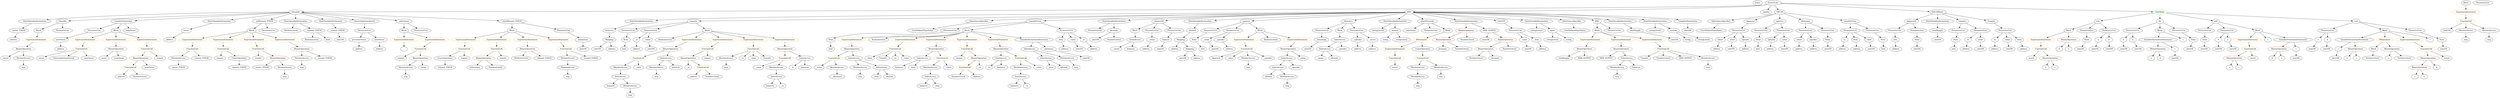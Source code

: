 strict digraph {
	graph [bb="0,0,16271,756"];
	node [label="\N"];
	Enter	[height=0.5,
		pos="11419,738",
		width=0.83628];
	Identifier_owner_TOD34_1	[color=black,
		height=0.5,
		label=owner_TOD34,
		pos="1177.6,234",
		width=1.862];
	ElementaryTypeName_uint256_4	[color=black,
		height=0.5,
		label=uint256,
		pos="11939,378",
		width=1.0442];
	IndexAccess_Unnamed_17	[color=black,
		height=0.5,
		label=IndexAccess,
		pos="8647.6,378",
		width=1.6402];
	Identifier__owner_1	[color=black,
		height=0.5,
		label=_owner,
		pos="8627.6,306",
		width=1.0719];
	IndexAccess_Unnamed_17 -> Identifier__owner_1	[pos="e,8632.5,324.1 8642.7,359.7 8640.5,352.24 8638,343.32 8635.6,334.97"];
	Identifier_allowed_3	[color=black,
		height=0.5,
		label=allowed,
		pos="8723.6,306",
		width=1.0858];
	IndexAccess_Unnamed_17 -> Identifier_allowed_3	[pos="e,8706.8,322.51 8665.6,360.41 8675.4,351.35 8687.8,339.99 8698.5,330.08"];
	ParameterList_Unnamed_5	[color=black,
		height=0.5,
		label=ParameterList,
		pos="11785,522",
		width=1.7095];
	Parameter_owner	[color=black,
		height=0.5,
		label=owner,
		pos="11749,450",
		width=0.93331];
	ParameterList_Unnamed_5 -> Parameter_owner	[pos="e,11757,467.62 11776,503.7 11772,495.87 11767,486.44 11762,477.73"];
	Parameter_spender	[color=black,
		height=0.5,
		label=spender,
		pos="11843,450",
		width=1.1135];
	ParameterList_Unnamed_5 -> Parameter_spender	[pos="e,11829,467.31 11799,504.05 11806,495.68 11814,485.4 11822,476.13"];
	ParameterList_Unnamed_6	[color=black,
		height=0.5,
		label=ParameterList,
		pos="11929,522",
		width=1.7095];
	Parameter_None_2	[color=black,
		height=0.5,
		label=None,
		pos="11936,450",
		width=0.85014];
	ParameterList_Unnamed_6 -> Parameter_None_2	[pos="e,11934,468.1 11930,503.7 11931,496.41 11932,487.73 11933,479.54"];
	Parameter_None_3	[color=black,
		height=0.5,
		label=None,
		pos="12301,450",
		width=0.85014];
	ElementaryTypeName_bool_1	[color=black,
		height=0.5,
		label=bool,
		pos="12309,378",
		width=0.76697];
	Parameter_None_3 -> ElementaryTypeName_bool_1	[pos="e,12307,396.1 12303,431.7 12303,424.41 12304,415.73 12305,407.54"];
	VariableDeclaration_to	[color=black,
		height=0.5,
		label=to,
		pos="13000,450",
		width=0.75];
	ElementaryTypeName_address_3	[color=black,
		height=0.5,
		label=address,
		pos="12996,378",
		width=1.0996];
	VariableDeclaration_to -> ElementaryTypeName_address_3	[pos="e,12997,396.1 12999,431.7 12998,424.41 12998,415.73 12997,407.54"];
	ParameterList_Unnamed_20	[color=black,
		height=0.5,
		label=ParameterList,
		pos="13908,522",
		width=1.7095];
	Parameter_b_1	[color=black,
		height=0.5,
		label=b,
		pos="13836,450",
		width=0.75];
	ParameterList_Unnamed_20 -> Parameter_b_1	[pos="e,13850,465.11 13891,504.41 13881,495.06 13869,483.26 13858,473.13"];
	Parameter_a_1	[color=black,
		height=0.5,
		label=a,
		pos="13908,450",
		width=0.75];
	ParameterList_Unnamed_20 -> Parameter_a_1	[pos="e,13908,468.1 13908,503.7 13908,496.41 13908,487.73 13908,479.54"];
	Parameter_newOwner	[color=black,
		height=0.5,
		label=newOwner,
		pos="430.6,450",
		width=1.4046];
	ElementaryTypeName_address_15	[color=black,
		height=0.5,
		label=address,
		pos="430.6,378",
		width=1.0996];
	Parameter_newOwner -> ElementaryTypeName_address_15	[pos="e,430.6,396.1 430.6,431.7 430.6,424.41 430.6,415.73 430.6,407.54"];
	UnaryOperation_Unnamed_1	[color=black,
		height=0.5,
		label=UnaryOperation,
		pos="2898.6,306",
		width=1.9452];
	Identifier_claimed_TOD34_1	[color=black,
		height=0.5,
		label=claimed_TOD34,
		pos="2898.6,234",
		width=2.0145];
	UnaryOperation_Unnamed_1 -> Identifier_claimed_TOD34_1	[pos="e,2898.6,252.1 2898.6,287.7 2898.6,280.41 2898.6,271.73 2898.6,263.54"];
	BinaryOperation_Unnamed_16	[color=brown,
		height=0.5,
		label=BinaryOperation,
		pos="14594,306",
		width=1.9867];
	Identifier_a_7	[color=black,
		height=0.5,
		label=a,
		pos="14558,234",
		width=0.75];
	BinaryOperation_Unnamed_16 -> Identifier_a_7	[pos="e,14566,251.14 14585,287.7 14581,279.75 14576,270.16 14571,261.34"];
	Identifier_c_3	[color=black,
		height=0.5,
		label=c,
		pos="14630,234",
		width=0.75];
	BinaryOperation_Unnamed_16 -> Identifier_c_3	[pos="e,14621,251.14 14602,287.7 14607,279.75 14612,270.16 14616,261.34"];
	BinaryOperation_Unnamed_28	[color=brown,
		height=0.5,
		label=BinaryOperation,
		pos="6565.6,378",
		width=1.9867];
	IndexAccess_Unnamed_10	[color=black,
		height=0.5,
		label=IndexAccess,
		pos="6566.6,306",
		width=1.6402];
	BinaryOperation_Unnamed_28 -> IndexAccess_Unnamed_10	[pos="e,6566.4,324.1 6565.8,359.7 6566,352.41 6566.1,343.73 6566.2,335.54"];
	FunctionCall_Unnamed_25	[color=orange,
		height=0.5,
		label=FunctionCall,
		pos="6707.6,306",
		width=1.6125];
	BinaryOperation_Unnamed_28 -> FunctionCall_Unnamed_25	[pos="e,6677.6,321.77 6597.1,361.46 6617.9,351.24 6645.2,337.77 6667.5,326.78"];
	FunctionDefinition_balanceOf	[color=black,
		height=0.5,
		label=balanceOf,
		pos="12459,594",
		width=1.3491];
	ParameterList_Unnamed	[color=black,
		height=0.5,
		label=ParameterList,
		pos="12353,522",
		width=1.7095];
	FunctionDefinition_balanceOf -> ParameterList_Unnamed	[pos="e,12377,538.89 12436,577.81 12421,568.29 12402,555.85 12386,545.22"];
	ParameterList_Unnamed_1	[color=black,
		height=0.5,
		label=ParameterList,
		pos="12494,522",
		width=1.7095];
	FunctionDefinition_balanceOf -> ParameterList_Unnamed_1	[pos="e,12485,540.28 12467,576.05 12471,568.35 12476,559.03 12480,550.36"];
	ExpressionStatement_Unnamed_17	[color=orange,
		height=0.5,
		label=ExpressionStatement,
		pos="10388,450",
		width=2.458];
	BinaryOperation_Unnamed_21	[color=brown,
		height=0.5,
		label=BinaryOperation,
		pos="10331,378",
		width=1.9867];
	ExpressionStatement_Unnamed_17 -> BinaryOperation_Unnamed_21	[pos="e,10344,395.79 10374,432.05 10367,423.8 10359,413.7 10351,404.54"];
	Identifier__to_5	[color=black,
		height=0.5,
		label=_to,
		pos="6489.6,234",
		width=0.75];
	IndexAccess_Unnamed_10 -> Identifier__to_5	[pos="e,6505.1,249.11 6548.4,288.41 6538,278.97 6524.8,267.03 6513.6,256.83"];
	Identifier_balances_8	[color=black,
		height=0.5,
		label=balances,
		pos="6577.6,234",
		width=1.1828];
	IndexAccess_Unnamed_10 -> Identifier_balances_8	[pos="e,6574.9,252.1 6569.3,287.7 6570.5,280.32 6571.9,271.52 6573.2,263.25"];
	MemberAccess_Unnamed_21	[color=black,
		height=0.5,
		label=MemberAccess,
		pos="6707.6,234",
		width=1.9174];
	IndexAccess_Unnamed_11	[color=black,
		height=0.5,
		label=IndexAccess,
		pos="6707.6,162",
		width=1.6402];
	MemberAccess_Unnamed_21 -> IndexAccess_Unnamed_11	[pos="e,6707.6,180.1 6707.6,215.7 6707.6,208.41 6707.6,199.73 6707.6,191.54"];
	ElementaryTypeName_string_1	[color=black,
		height=0.5,
		label=string,
		pos="9060.6,450",
		width=0.864];
	StateVariableDeclaration_Unnamed	[color=black,
		height=0.5,
		label=StateVariableDeclaration,
		pos="12627,594",
		width=2.8184];
	VariableDeclaration_totalSupply	[color=black,
		height=0.5,
		label=totalSupply,
		pos="12627,522",
		width=1.4739];
	StateVariableDeclaration_Unnamed -> VariableDeclaration_totalSupply	[pos="e,12627,540.1 12627,575.7 12627,568.41 12627,559.73 12627,551.54"];
	ElementaryTypeName_address_9	[color=black,
		height=0.5,
		label=address,
		pos="11197,378",
		width=1.0996];
	InheritanceSpecifier_Unnamed	[color=black,
		height=0.5,
		label=InheritanceSpecifier,
		pos="11291,594",
		width=2.3333];
	UserDefinedTypeName_Unnamed	[color=black,
		height=0.5,
		label=UserDefinedTypeName,
		pos="11178,522",
		width=2.7214];
	InheritanceSpecifier_Unnamed -> UserDefinedTypeName_Unnamed	[pos="e,11204,539.55 11264,576.59 11249,567.35 11230,555.68 11214,545.59"];
	ElementaryTypeName_uint256_13	[color=black,
		height=0.5,
		label=uint256,
		pos="15254,306",
		width=1.0442];
	ElementaryTypeName_uint256_18	[color=black,
		height=0.5,
		label=uint256,
		pos="13654,378",
		width=1.0442];
	ElementaryTypeName_bool_6	[color=black,
		height=0.5,
		label=bool,
		pos="7841.6,378",
		width=0.76697];
	Parameter_balance	[color=black,
		height=0.5,
		label=balance,
		pos="7605.6,450",
		width=1.0719];
	ElementaryTypeName_uint256_33	[color=black,
		height=0.5,
		label=uint256,
		pos="7556.6,378",
		width=1.0442];
	Parameter_balance -> ElementaryTypeName_uint256_33	[pos="e,7568.1,395.47 7594,432.41 7588.2,424.13 7581,413.92 7574.6,404.66"];
	Parameter__from	[color=black,
		height=0.5,
		label=_from,
		pos="6885.6,450",
		width=0.93331];
	ElementaryTypeName_address_24	[color=black,
		height=0.5,
		label=address,
		pos="6953.6,378",
		width=1.0996];
	Parameter__from -> ElementaryTypeName_address_24	[pos="e,6938.1,394.98 6900.7,433.46 6909.4,424.53 6920.5,413.11 6930.2,403.04"];
	Identifier_balances_2	[color=black,
		height=0.5,
		label=balances,
		pos="3909.6,90",
		width=1.1828];
	VariableDeclaration_c	[color=black,
		height=0.5,
		label=c,
		pos="15286,378",
		width=0.75];
	VariableDeclaration_c -> ElementaryTypeName_uint256_13	[pos="e,15261,323.96 15278,360.41 15274,352.59 15270,343.06 15266,334.23"];
	Identifier_owner_2	[color=black,
		height=0.5,
		label=owner,
		pos="275.6,306",
		width=0.93331];
	ExpressionStatement_Unnamed_16	[color=orange,
		height=0.5,
		label=ExpressionStatement,
		pos="14680,450",
		width=2.458];
	FunctionCall_Unnamed_12	[color=orange,
		height=0.5,
		label=FunctionCall,
		pos="14682,378",
		width=1.6125];
	ExpressionStatement_Unnamed_16 -> FunctionCall_Unnamed_12	[pos="e,14681,396.1 14680,431.7 14680,424.41 14681,415.73 14681,407.54"];
	Parameter_to_1	[color=black,
		height=0.5,
		label=to,
		pos="12040,450",
		width=0.75];
	ElementaryTypeName_address_7	[color=black,
		height=0.5,
		label=address,
		pos="12034,378",
		width=1.0996];
	Parameter_to_1 -> ElementaryTypeName_address_7	[pos="e,12035,396.1 12038,431.7 12037,424.41 12037,415.73 12036,407.54"];
	StateVariableDeclaration_Unnamed_11	[color=black,
		height=0.5,
		label=StateVariableDeclaration,
		pos="4021.6,594",
		width=2.8184];
	VariableDeclaration_balances	[color=black,
		height=0.5,
		label=balances,
		pos="3948.6,522",
		width=1.1828];
	StateVariableDeclaration_Unnamed_11 -> VariableDeclaration_balances	[pos="e,3965.1,538.83 4003.9,576.05 3994.7,567.2 3983.3,556.23 3973.2,546.57"];
	FunctionCall_Unnamed_28	[color=orange,
		height=0.5,
		label=FunctionCall,
		pos="8135.6,378",
		width=1.6125];
	Identifier_Approval	[color=black,
		height=0.5,
		label=Approval,
		pos="7920.6,306",
		width=1.266];
	FunctionCall_Unnamed_28 -> Identifier_Approval	[pos="e,7955,318.2 8096.7,364.32 8059.7,352.3 8004.2,334.23 7965.5,321.6"];
	Identifier__value_8	[color=black,
		height=0.5,
		label=_value,
		pos="8018.6,306",
		width=0.96103];
	FunctionCall_Unnamed_28 -> Identifier__value_8	[pos="e,8040.6,320.14 8109.6,361.46 8092.1,351 8068.9,337.12 8050.4,326"];
	MemberAccess_Unnamed_25	[color=black,
		height=0.5,
		label=MemberAccess,
		pos="8140.6,306",
		width=1.9174];
	FunctionCall_Unnamed_28 -> MemberAccess_Unnamed_25	[pos="e,8139.4,324.1 8136.8,359.7 8137.4,352.41 8138,343.73 8138.6,335.54"];
	Identifier__spender_1	[color=black,
		height=0.5,
		label=_spender,
		pos="8272.6,306",
		width=1.2521];
	FunctionCall_Unnamed_28 -> Identifier__spender_1	[pos="e,8245.9,320.64 8164.7,362.15 8185.4,351.55 8213.5,337.21 8235.8,325.81"];
	Identifier_msg_4	[color=black,
		height=0.5,
		label=msg,
		pos="2635.6,162",
		width=0.75];
	FunctionDefinition_transfer_1	[color=black,
		height=0.5,
		label=transfer,
		pos="4473.6,594",
		width=1.0719];
	ParameterList_Unnamed_31	[color=black,
		height=0.5,
		label=ParameterList,
		pos="4070.6,522",
		width=1.7095];
	FunctionDefinition_transfer_1 -> ParameterList_Unnamed_31	[pos="e,4115.7,534.51 4437,588.15 4375.5,579.79 4247.6,561.48 4140.6,540 4136,539.09 4131.3,538.08 4126.6,537.03"];
	ParameterList_Unnamed_30	[color=black,
		height=0.5,
		label=ParameterList,
		pos="4211.6,522",
		width=1.7095];
	FunctionDefinition_transfer_1 -> ParameterList_Unnamed_30	[pos="e,4256,534.85 4440.7,584.21 4397.1,572.55 4319.5,551.82 4266.8,537.75"];
	Block_Unnamed_13	[color=black,
		height=0.5,
		label=Block,
		pos="4617.6,522",
		width=0.90558];
	FunctionDefinition_transfer_1 -> Block_Unnamed_13	[pos="e,4593.6,534.65 4499.7,580.32 4523.2,568.9 4557.9,552.02 4583.6,539.54"];
	BinaryOperation_Unnamed_15	[color=brown,
		height=0.5,
		label=BinaryOperation,
		pos="14890,378",
		width=1.9867];
	Identifier_b_5	[color=black,
		height=0.5,
		label=b,
		pos="14835,306",
		width=0.75];
	BinaryOperation_Unnamed_15 -> Identifier_b_5	[pos="e,14847,322.36 14876,360.05 14870,351.44 14861,340.81 14854,331.33"];
	Identifier_a_6	[color=black,
		height=0.5,
		label=a,
		pos="14907,306",
		width=0.75];
	BinaryOperation_Unnamed_15 -> Identifier_a_6	[pos="e,14902,324.1 14894,359.7 14896,352.32 14898,343.52 14900,335.25"];
	VariableDeclaration_c_2	[color=black,
		height=0.5,
		label=c,
		pos="15007,378",
		width=0.75];
	ElementaryTypeName_uint256_24	[color=black,
		height=0.5,
		label=uint256,
		pos="15007,306",
		width=1.0442];
	VariableDeclaration_c_2 -> ElementaryTypeName_uint256_24	[pos="e,15007,324.1 15007,359.7 15007,352.41 15007,343.73 15007,335.54"];
	ElementaryTypeName_uint256_28	[color=black,
		height=0.5,
		label=uint256,
		pos="9703.6,450",
		width=1.0442];
	ElementaryTypeName_address	[color=black,
		height=0.5,
		label=address,
		pos="12394,378",
		width=1.0996];
	ElementaryTypeName_address_10	[color=black,
		height=0.5,
		label=address,
		pos="11387,378",
		width=1.0996];
	MemberAccess_Unnamed_6	[color=black,
		height=0.5,
		label=MemberAccess,
		pos="2635.6,234",
		width=1.9174];
	MemberAccess_Unnamed_6 -> Identifier_msg_4	[pos="e,2635.6,180.1 2635.6,215.7 2635.6,208.41 2635.6,199.73 2635.6,191.54"];
	IndexAccess_Unnamed_7	[color=black,
		height=0.5,
		label=IndexAccess,
		pos="6878.6,306",
		width=1.6402];
	Identifier__from	[color=black,
		height=0.5,
		label=_from,
		pos="6915.6,234",
		width=0.93331];
	IndexAccess_Unnamed_7 -> Identifier__from	[pos="e,6906.7,251.79 6887.6,288.05 6891.7,280.14 6896.8,270.54 6901.5,261.69"];
	Identifier_allowed	[color=black,
		height=0.5,
		label=allowed,
		pos="7006.6,234",
		width=1.0858];
	IndexAccess_Unnamed_7 -> Identifier_allowed	[pos="e,6982.3,248.27 6906.4,289.81 6925.7,279.22 6951.7,265.01 6972.4,253.72"];
	Identifier__to_1	[color=black,
		height=0.5,
		label=_to,
		pos="5139.6,234",
		width=0.75];
	BinaryOperation_Unnamed_6	[color=brown,
		height=0.5,
		label=BinaryOperation,
		pos="928.6,306",
		width=1.9867];
	FunctionCall_Unnamed_8	[color=orange,
		height=0.5,
		label=FunctionCall,
		pos="857.6,234",
		width=1.6125];
	BinaryOperation_Unnamed_6 -> FunctionCall_Unnamed_8	[pos="e,874.14,251.31 911.41,288.05 902.65,279.42 891.84,268.76 882.21,259.27"];
	Identifier_newOwner	[color=black,
		height=0.5,
		label=newOwner,
		pos="984.6,234",
		width=1.4046];
	BinaryOperation_Unnamed_6 -> Identifier_newOwner	[pos="e,971.17,251.79 942.16,288.05 948.76,279.8 956.84,269.7 964.17,260.54"];
	BooleanLiteral_Unnamed_3	[color=black,
		height=0.5,
		label=BooleanLiteral,
		pos="4323.6,450",
		width=1.7788];
	ExpressionStatement_Unnamed_23	[color=orange,
		height=0.5,
		label=ExpressionStatement,
		pos="4494.6,450",
		width=2.458];
	BinaryOperation_Unnamed_24	[color=brown,
		height=0.5,
		label=BinaryOperation,
		pos="4348.6,378",
		width=1.9867];
	ExpressionStatement_Unnamed_23 -> BinaryOperation_Unnamed_24	[pos="e,4380.9,394.5 4461.1,432.94 4440.3,422.97 4413.4,410.08 4391.1,399.39"];
	Identifier_totalSupply	[color=black,
		height=0.5,
		label=totalSupply,
		pos="10188,306",
		width=1.4739];
	ElementaryTypeName_uint256_36	[color=black,
		height=0.5,
		label=uint256,
		pos="7924.6,378",
		width=1.0442];
	StateVariableDeclaration_Unnamed_3	[color=black,
		height=0.5,
		label=StateVariableDeclaration,
		pos="171.6,594",
		width=2.8184];
	VariableDeclaration_owner_TOD34	[color=black,
		height=0.5,
		label=owner_TOD34,
		pos="138.6,522",
		width=1.862];
	StateVariableDeclaration_Unnamed_3 -> VariableDeclaration_owner_TOD34	[pos="e,146.66,540.1 163.44,575.7 159.85,568.07 155.53,558.92 151.51,550.4"];
	stringLiteral_Unnamed_2	[color=black,
		height=0.5,
		label=stringLiteral,
		pos="9163.6,450",
		width=1.5016];
	Parameter_who	[color=black,
		height=0.5,
		label=who,
		pos="12386,450",
		width=0.75];
	Parameter_who -> ElementaryTypeName_address	[pos="e,12392,396.1 12388,431.7 12388,424.41 12389,415.73 12390,407.54"];
	IndexAccess_Unnamed_15	[color=black,
		height=0.5,
		label=IndexAccess,
		pos="8342.6,234",
		width=1.6402];
	Identifier_allowed_2	[color=black,
		height=0.5,
		label=allowed,
		pos="8279.6,162",
		width=1.0858];
	IndexAccess_Unnamed_15 -> Identifier_allowed_2	[pos="e,8294,178.99 8327.7,216.41 8319.9,207.74 8310.2,196.97 8301.5,187.38"];
	MemberAccess_Unnamed_24	[color=black,
		height=0.5,
		label=MemberAccess,
		pos="8405.6,162",
		width=1.9174];
	IndexAccess_Unnamed_15 -> MemberAccess_Unnamed_24	[pos="e,8390.3,179.96 8357.5,216.41 8365,208.08 8374.3,197.8 8382.7,188.49"];
	MemberAccess_Unnamed_19	[color=black,
		height=0.5,
		label=MemberAccess,
		pos="7024.6,306",
		width=1.9174];
	Identifier_msg_13	[color=black,
		height=0.5,
		label=msg,
		pos="7090.6,234",
		width=0.75];
	MemberAccess_Unnamed_19 -> Identifier_msg_13	[pos="e,7076.6,249.89 7040.6,288.05 7049.1,279.04 7059.6,267.83 7068.9,258.04"];
	Identifier_msg_11	[color=black,
		height=0.5,
		label=msg,
		pos="4039.6,18",
		width=0.75];
	FunctionCall_Unnamed_26	[color=orange,
		height=0.5,
		label=FunctionCall,
		pos="5425.6,306",
		width=1.6125];
	Identifier__value_5	[color=black,
		height=0.5,
		label=_value,
		pos="5322.6,234",
		width=0.96103];
	FunctionCall_Unnamed_26 -> Identifier__value_5	[pos="e,5343.1,248.93 5402.2,289.12 5387.5,279.09 5368.3,266.06 5352.5,255.29"];
	MemberAccess_Unnamed_23	[color=black,
		height=0.5,
		label=MemberAccess,
		pos="5444.6,234",
		width=1.9174];
	FunctionCall_Unnamed_26 -> MemberAccess_Unnamed_23	[pos="e,5440,252.1 5430.3,287.7 5432.3,280.24 5434.7,271.32 5437,262.97"];
	Identifier_b_4	[color=black,
		height=0.5,
		label=b,
		pos="13406,378",
		width=0.75];
	MemberAccess_Unnamed_14	[color=black,
		height=0.5,
		label=MemberAccess,
		pos="4218.6,234",
		width=1.9174];
	Identifier_msg_10	[color=black,
		height=0.5,
		label=msg,
		pos="4218.6,162",
		width=0.75];
	MemberAccess_Unnamed_14 -> Identifier_msg_10	[pos="e,4218.6,180.1 4218.6,215.7 4218.6,208.41 4218.6,199.73 4218.6,191.54"];
	ExpressionStatement_Unnamed_29	[color=orange,
		height=0.5,
		label=ExpressionStatement,
		pos="5561.6,450",
		width=2.458];
	BinaryOperation_Unnamed_29	[color=brown,
		height=0.5,
		label=BinaryOperation,
		pos="5560.6,378",
		width=1.9867];
	ExpressionStatement_Unnamed_29 -> BinaryOperation_Unnamed_29	[pos="e,5560.8,396.1 5561.4,431.7 5561.2,424.41 5561.1,415.73 5561,407.54"];
	ExpressionStatement_Unnamed_22	[color=orange,
		height=0.5,
		label=ExpressionStatement,
		pos="4689.6,450",
		width=2.458];
	FunctionCall_Unnamed_17	[color=orange,
		height=0.5,
		label=FunctionCall,
		pos="4562.6,378",
		width=1.6125];
	ExpressionStatement_Unnamed_22 -> FunctionCall_Unnamed_17	[pos="e,4590,394.11 4659.8,432.59 4641.9,422.72 4619,410.08 4599.9,399.56"];
	BinaryOperation_Unnamed_17	[color=brown,
		height=0.5,
		label=BinaryOperation,
		pos="9830.6,450",
		width=1.9867];
	BinaryOperation_Unnamed_18	[color=brown,
		height=0.5,
		label=BinaryOperation,
		pos="9701.6,378",
		width=1.9867];
	BinaryOperation_Unnamed_17 -> BinaryOperation_Unnamed_18	[pos="e,9730.8,394.82 9801.3,433.12 9783.4,423.41 9760.3,410.86 9740.8,400.3"];
	NumberLiteral_Unnamed_6	[color=black,
		height=0.5,
		label=NumberLiteral,
		pos="9854.6,378",
		width=1.765];
	BinaryOperation_Unnamed_17 -> NumberLiteral_Unnamed_6	[pos="e,9848.7,396.1 9836.5,431.7 9839.1,424.24 9842.1,415.32 9845,406.97"];
	Identifier_balances_7	[color=black,
		height=0.5,
		label=balances,
		pos="6034.6,90",
		width=1.1828];
	ElementaryTypeName_address_4	[color=black,
		height=0.5,
		label=address,
		pos="11747,378",
		width=1.0996];
	Block_Unnamed_7	[color=black,
		height=0.5,
		label=Block,
		pos="14089,522",
		width=0.90558];
	VariableDeclarationStatement_Unnamed_1	[color=black,
		height=0.5,
		label=VariableDeclarationStatement,
		pos="14072,450",
		width=3.3174];
	Block_Unnamed_7 -> VariableDeclarationStatement_Unnamed_1	[pos="e,14076,468.1 14084,503.7 14083,496.32 14080,487.52 14078,479.25"];
	Identifier_c_2	[color=black,
		height=0.5,
		label=c,
		pos="14236,450",
		width=0.75];
	Block_Unnamed_7 -> Identifier_c_2	[pos="e,14214,461.21 14113,509.44 14138,497.58 14177,479.07 14204,466.07"];
	InheritanceSpecifier_Unnamed_2	[color=black,
		height=0.5,
		label=InheritanceSpecifier,
		pos="6364.6,594",
		width=2.3333];
	UserDefinedTypeName_Unnamed_2	[color=black,
		height=0.5,
		label=UserDefinedTypeName,
		pos="6003.6,522",
		width=2.7214];
	InheritanceSpecifier_Unnamed_2 -> UserDefinedTypeName_Unnamed_2	[pos="e,6069.3,535.73 6303.8,581.2 6242.3,569.29 6147.2,550.84 6080.5,537.92"];
	FunctionDefinition_sub	[color=black,
		height=0.5,
		label=sub,
		pos="13668,594",
		width=0.75];
	Block_Unnamed_8	[color=black,
		height=0.5,
		label=Block,
		pos="13478,522",
		width=0.90558];
	FunctionDefinition_sub -> Block_Unnamed_8	[pos="e,13504,532.78 13644,584.42 13612,572.52 13553,550.89 13515,536.74"];
	ParameterList_Unnamed_23	[color=black,
		height=0.5,
		label=ParameterList,
		pos="13598,522",
		width=1.7095];
	FunctionDefinition_sub -> ParameterList_Unnamed_23	[pos="e,13614,539.7 13653,578.5 13644,569.59 13633,557.94 13622,547.62"];
	ParameterList_Unnamed_22	[color=black,
		height=0.5,
		label=ParameterList,
		pos="13739,522",
		width=1.7095];
	FunctionDefinition_sub -> ParameterList_Unnamed_22	[pos="e,13722,539.7 13682,578.5 13691,569.59 13703,557.94 13714,547.62"];
	Identifier_MAX_SUPPLY_1	[color=black,
		height=0.5,
		label=MAX_SUPPLY,
		pos="10492,306",
		width=1.9867];
	ElementaryTypeName_address_23	[color=black,
		height=0.5,
		label=address,
		pos="7461.6,378",
		width=1.0996];
	Parameter_None_9	[color=black,
		height=0.5,
		label=None,
		pos="4046.6,450",
		width=0.85014];
	ParameterList_Unnamed_31 -> Parameter_None_9	[pos="e,4052.5,468.1 4064.7,503.7 4062.1,496.24 4059.1,487.32 4056.2,478.97"];
	ElementaryTypeName_address_14	[color=black,
		height=0.5,
		label=address,
		pos="127.6,450",
		width=1.0996];
	VariableDeclaration_owner_TOD34 -> ElementaryTypeName_address_14	[pos="e,130.29,468.1 135.88,503.7 134.72,496.32 133.34,487.52 132.04,479.25"];
	FunctionDefinition_div	[color=black,
		height=0.5,
		label=div,
		pos="14089,594",
		width=0.75];
	FunctionDefinition_div -> ParameterList_Unnamed_20	[pos="e,13944,536.98 14066,584.13 14038,573.37 13990,554.93 13954,541.11"];
	FunctionDefinition_div -> Block_Unnamed_7	[pos="e,14089,540.1 14089,575.7 14089,568.41 14089,559.73 14089,551.54"];
	ParameterList_Unnamed_21	[color=black,
		height=0.5,
		label=ParameterList,
		pos="14217,522",
		width=1.7095];
	FunctionDefinition_div -> ParameterList_Unnamed_21	[pos="e,14188,538.39 14109,581.75 14128,571.56 14156,556.29 14178,543.87"];
	stringLiteral_Unnamed_5	[color=black,
		height=0.5,
		label=stringLiteral,
		pos="10817,522",
		width=1.5016];
	MemberAccess_Unnamed_18	[color=black,
		height=0.5,
		label=MemberAccess,
		pos="4685.6,306",
		width=1.9174];
	Identifier_msg_12	[color=black,
		height=0.5,
		label=msg,
		pos="4685.6,234",
		width=0.75];
	MemberAccess_Unnamed_18 -> Identifier_msg_12	[pos="e,4685.6,252.1 4685.6,287.7 4685.6,280.41 4685.6,271.73 4685.6,263.54"];
	ElementaryTypeName_address_16	[color=black,
		height=0.5,
		label=address,
		pos="797.6,162",
		width=1.0996];
	FunctionCall_Unnamed_8 -> ElementaryTypeName_address_16	[pos="e,811.3,178.99 843.38,216.41 836.03,207.83 826.91,197.19 818.74,187.67"];
	NumberLiteral_Unnamed_1	[color=black,
		height=0.5,
		label=NumberLiteral,
		pos="918.6,162",
		width=1.765];
	FunctionCall_Unnamed_8 -> NumberLiteral_Unnamed_1	[pos="e,903.82,179.96 872.06,216.41 879.32,208.08 888.28,197.8 896.39,188.49"];
	MemberAccess_Unnamed_15	[color=black,
		height=0.5,
		label=MemberAccess,
		pos="3974.6,234",
		width=1.9174];
	IndexAccess_Unnamed_2	[color=black,
		height=0.5,
		label=IndexAccess,
		pos="3974.6,162",
		width=1.6402];
	MemberAccess_Unnamed_15 -> IndexAccess_Unnamed_2	[pos="e,3974.6,180.1 3974.6,215.7 3974.6,208.41 3974.6,199.73 3974.6,191.54"];
	ElementaryTypeName_uint256_11	[color=black,
		height=0.5,
		label=uint256,
		pos="15203,378",
		width=1.0442];
	ExpressionStatement_Unnamed_25	[color=orange,
		height=0.5,
		label=ExpressionStatement,
		pos="4884.6,450",
		width=2.458];
	FunctionCall_Unnamed_21	[color=orange,
		height=0.5,
		label=FunctionCall,
		pos="4879.6,378",
		width=1.6125];
	ExpressionStatement_Unnamed_25 -> FunctionCall_Unnamed_21	[pos="e,4880.8,396.1 4883.4,431.7 4882.8,424.41 4882.2,415.73 4881.6,407.54"];
	Parameter_a_2	[color=black,
		height=0.5,
		label=a,
		pos="13675,450",
		width=0.75];
	Parameter_a_2 -> ElementaryTypeName_uint256_18	[pos="e,13659,396.28 13670,432.05 13667,424.6 13665,415.64 13662,407.22"];
	FunctionCall_Unnamed_12 -> BinaryOperation_Unnamed_16	[pos="e,14615,323.63 14661,360.76 14650,351.79 14636,340.49 14623,330.56"];
	Identifier_assert_2	[color=black,
		height=0.5,
		label=assert,
		pos="14716,306",
		width=0.89172];
	FunctionCall_Unnamed_12 -> Identifier_assert_2	[pos="e,14708,323.62 14690,359.7 14694,351.87 14698,342.44 14703,333.73"];
	FunctionCall_Unnamed_10	[color=orange,
		height=0.5,
		label=FunctionCall,
		pos="15872,378",
		width=1.6125];
	BinaryOperation_Unnamed_10	[color=brown,
		height=0.5,
		label=BinaryOperation,
		pos="15889,306",
		width=1.9867];
	FunctionCall_Unnamed_10 -> BinaryOperation_Unnamed_10	[pos="e,15884,324.1 15876,359.7 15878,352.32 15880,343.52 15882,335.25"];
	Identifier_assert	[color=black,
		height=0.5,
		label=assert,
		pos="16011,306",
		width=0.89172];
	FunctionCall_Unnamed_10 -> Identifier_assert	[pos="e,15987,318.81 15901,362.15 15923,350.95 15954,335.56 15977,323.88"];
	BooleanLiteral_Unnamed_4	[color=black,
		height=0.5,
		label=BooleanLiteral,
		pos="5732.6,450",
		width=1.7788];
	Parameter_submission	[color=black,
		height=0.5,
		label=submission,
		pos="3768.6,450",
		width=1.46];
	ElementaryTypeName_uint256_9	[color=black,
		height=0.5,
		label=uint256,
		pos="3768.6,378",
		width=1.0442];
	Parameter_submission -> ElementaryTypeName_uint256_9	[pos="e,3768.6,396.1 3768.6,431.7 3768.6,424.41 3768.6,415.73 3768.6,407.54"];
	Identifier_Transfer	[color=black,
		height=0.5,
		label=Transfer,
		pos="10760,306",
		width=1.1689];
	Identifier__allowance	[color=black,
		height=0.5,
		label=_allowance,
		pos="5444.6,162",
		width=1.4462];
	MemberAccess_Unnamed_23 -> Identifier__allowance	[pos="e,5444.6,180.1 5444.6,215.7 5444.6,208.41 5444.6,199.73 5444.6,191.54"];
	Identifier_owner_TOD34	[color=black,
		height=0.5,
		label=owner_TOD34,
		pos="1735.6,234",
		width=1.862];
	Parameter_None_5	[color=black,
		height=0.5,
		label=None,
		pos="15970,450",
		width=0.85014];
	ElementaryTypeName_uint256_12	[color=black,
		height=0.5,
		label=uint256,
		pos="15986,378",
		width=1.0442];
	Parameter_None_5 -> ElementaryTypeName_uint256_12	[pos="e,15982,396.1 15974,431.7 15975,424.32 15977,415.52 15979,407.25"];
	ModifierInvocation_onlyOwner_1	[color=black,
		height=0.5,
		label=onlyOwner,
		pos="9212.6,522",
		width=1.4323];
	BinaryOperation_Unnamed	[color=brown,
		height=0.5,
		label=BinaryOperation,
		pos="154.6,378",
		width=1.9867];
	Identifier_owner	[color=black,
		height=0.5,
		label=owner,
		pos="33.599,306",
		width=0.93331];
	BinaryOperation_Unnamed -> Identifier_owner	[pos="e,55.975,319.94 126.84,360.94 108.62,350.4 84.741,336.59 65.707,325.57"];
	MemberAccess_Unnamed	[color=black,
		height=0.5,
		label=MemberAccess,
		pos="154.6,306",
		width=1.9174];
	BinaryOperation_Unnamed -> MemberAccess_Unnamed	[pos="e,154.6,324.1 154.6,359.7 154.6,352.41 154.6,343.73 154.6,335.54"];
	Identifier_OwnershipTransferred	[color=black,
		height=0.5,
		label=OwnershipTransferred,
		pos="421.6,306",
		width=2.6243];
	BooleanLiteral_Unnamed_2	[color=black,
		height=0.5,
		label=BooleanLiteral,
		pos="3392.6,306",
		width=1.7788];
	Identifier__to	[color=black,
		height=0.5,
		label=_to,
		pos="4436.6,234",
		width=0.75];
	ParameterList_Unnamed_35	[color=black,
		height=0.5,
		label=ParameterList,
		pos="6181.6,522",
		width=1.7095];
	Parameter_None_10	[color=black,
		height=0.5,
		label=None,
		pos="5424.6,450",
		width=0.85014];
	ParameterList_Unnamed_35 -> Parameter_None_10	[pos="e,5447.4,462.29 6137.5,509.15 6128.7,507.14 6119.4,505.28 6110.6,504 5826.1,462.35 5744.7,533.21 5464.6,468 5462.4,467.5 5460.3,\
466.89 5458.1,466.21"];
	ElementaryTypeName_uint256_20	[color=black,
		height=0.5,
		label=uint256,
		pos="13561,378",
		width=1.0442];
	Block_Unnamed_11	[color=black,
		height=0.5,
		label=Block,
		pos="16046,738",
		width=0.90558];
	ExpressionStatement_Unnamed_20	[color=orange,
		height=0.5,
		label=ExpressionStatement,
		pos="16046,666",
		width=2.458];
	Block_Unnamed_11 -> ExpressionStatement_Unnamed_20	[pos="e,16046,684.1 16046,719.7 16046,712.41 16046,703.73 16046,695.54"];
	Identifier_a_5	[color=black,
		height=0.5,
		label=a,
		pos="13478,378",
		width=0.75];
	FunctionDefinition_transferFrom_1	[color=black,
		height=0.5,
		label=transferFrom,
		pos="6589.6,594",
		width=1.6402];
	FunctionDefinition_transferFrom_1 -> ParameterList_Unnamed_35	[pos="e,6226.7,534.52 6536.1,586 6469.2,576.94 6351.5,559.93 6251.6,540 6247,539.09 6242.3,538.09 6237.6,537.04"];
	Block_Unnamed_15	[color=black,
		height=0.5,
		label=Block,
		pos="6293.6,522",
		width=0.90558];
	FunctionDefinition_transferFrom_1 -> Block_Unnamed_15	[pos="e,6323.1,529.97 6544,582.22 6486.6,568.65 6389,545.55 6334.1,532.58"];
	ParameterList_Unnamed_34	[color=black,
		height=0.5,
		label=ParameterList,
		pos="6928.6,522",
		width=1.7095];
	FunctionDefinition_transferFrom_1 -> ParameterList_Unnamed_34	[pos="e,6879.3,533.17 6637.5,583.12 6698,570.61 6802.4,549.07 6868.3,535.45"];
	ElementaryTypeName_uint256_30	[color=black,
		height=0.5,
		label=uint256,
		pos="7687.6,306",
		width=1.0442];
	Identifier_require_4	[color=black,
		height=0.5,
		label=require,
		pos="2612.6,306",
		width=1.0026];
	ExpressionStatement_Unnamed_18	[color=orange,
		height=0.5,
		label=ExpressionStatement,
		pos="10583,450",
		width=2.458];
	BinaryOperation_Unnamed_22	[color=brown,
		height=0.5,
		label=BinaryOperation,
		pos="10583,378",
		width=1.9867];
	ExpressionStatement_Unnamed_18 -> BinaryOperation_Unnamed_22	[pos="e,10583,396.1 10583,431.7 10583,424.41 10583,415.73 10583,407.54"];
	ElementaryTypeName_uint256_34	[color=black,
		height=0.5,
		label=uint256,
		pos="7048.6,378",
		width=1.0442];
	MemberAccess_Unnamed_4	[color=black,
		height=0.5,
		label=MemberAccess,
		pos="3707.6,306",
		width=1.9174];
	MemberAccess_Unnamed_5	[color=black,
		height=0.5,
		label=MemberAccess,
		pos="3707.6,234",
		width=1.9174];
	MemberAccess_Unnamed_4 -> MemberAccess_Unnamed_5	[pos="e,3707.6,252.1 3707.6,287.7 3707.6,280.41 3707.6,271.73 3707.6,263.54"];
	ParameterList_Unnamed_18	[color=black,
		height=0.5,
		label=ParameterList,
		pos="15213,522",
		width=1.7095];
	Parameter_a	[color=black,
		height=0.5,
		label=a,
		pos="15141,450",
		width=0.75];
	ParameterList_Unnamed_18 -> Parameter_a	[pos="e,15155,465.11 15196,504.41 15186,495.06 15174,483.26 15163,473.13"];
	Parameter_b	[color=black,
		height=0.5,
		label=b,
		pos="15213,450",
		width=0.75];
	ParameterList_Unnamed_18 -> Parameter_b	[pos="e,15213,468.1 15213,503.7 15213,496.41 15213,487.73 15213,479.54"];
	MemberAccess_Unnamed_20	[color=black,
		height=0.5,
		label=MemberAccess,
		pos="6081.6,234",
		width=1.9174];
	IndexAccess_Unnamed_9	[color=black,
		height=0.5,
		label=IndexAccess,
		pos="6081.6,162",
		width=1.6402];
	MemberAccess_Unnamed_20 -> IndexAccess_Unnamed_9	[pos="e,6081.6,180.1 6081.6,215.7 6081.6,208.41 6081.6,199.73 6081.6,191.54"];
	Parameter_b_3	[color=black,
		height=0.5,
		label=b,
		pos="14475,450",
		width=0.75];
	ElementaryTypeName_uint256_22	[color=black,
		height=0.5,
		label=uint256,
		pos="14475,378",
		width=1.0442];
	Parameter_b_3 -> ElementaryTypeName_uint256_22	[pos="e,14475,396.1 14475,431.7 14475,424.41 14475,415.73 14475,407.54"];
	NumberLiteral_Unnamed_7	[color=black,
		height=0.5,
		label=NumberLiteral,
		pos="9639.6,306",
		width=1.765];
	BinaryOperation_Unnamed_18 -> NumberLiteral_Unnamed_7	[pos="e,9654.5,323.79 9686.6,360.05 9679.2,351.71 9670.1,341.49 9662,332.25"];
	Identifier_decimals	[color=black,
		height=0.5,
		label=decimals,
		pos="9764.6,306",
		width=1.1967];
	BinaryOperation_Unnamed_18 -> Identifier_decimals	[pos="e,9749.9,323.31 9716.8,360.05 9724.5,351.59 9733.8,341.19 9742.2,331.84"];
	VariableDeclaration_totalSupply_1	[color=black,
		height=0.5,
		label=totalSupply,
		pos="10691,522",
		width=1.4739];
	ElementaryTypeName_uint256_27	[color=black,
		height=0.5,
		label=uint256,
		pos="10922,450",
		width=1.0442];
	VariableDeclaration_totalSupply_1 -> ElementaryTypeName_uint256_27	[pos="e,10893,461.82 10731,510.09 10769,499.87 10826,483.85 10875,468 10877,467.23 10879,466.41 10882,465.58"];
	ElementaryTypeName_string_2	[color=black,
		height=0.5,
		label=string,
		pos="11009,450",
		width=0.864];
	ExpressionStatement_Unnamed_10	[color=orange,
		height=0.5,
		label=ExpressionStatement,
		pos="2634.6,450",
		width=2.458];
	Identifier__	[color=black,
		height=0.5,
		label=_,
		pos="2634.6,378",
		width=0.75];
	ExpressionStatement_Unnamed_10 -> Identifier__	[pos="e,2634.6,396.1 2634.6,431.7 2634.6,424.41 2634.6,415.73 2634.6,407.54"];
	Identifier_msg_6	[color=black,
		height=0.5,
		label=msg,
		pos="11196,234",
		width=0.75];
	Identifier_assert_1	[color=black,
		height=0.5,
		label=assert,
		pos="13241,306",
		width=0.89172];
	Identifier__from_4	[color=black,
		height=0.5,
		label=_from,
		pos="5671.6,306",
		width=0.93331];
	ParameterList_Unnamed_29	[color=black,
		height=0.5,
		label=ParameterList,
		pos="9343.6,522",
		width=1.7095];
	Block_Unnamed_14	[color=black,
		height=0.5,
		label=Block,
		pos="7394.6,522",
		width=0.90558];
	IndexAccess_Unnamed_5	[color=black,
		height=0.5,
		label=IndexAccess,
		pos="7394.6,450",
		width=1.6402];
	Block_Unnamed_14 -> IndexAccess_Unnamed_5	[pos="e,7394.6,468.1 7394.6,503.7 7394.6,496.41 7394.6,487.73 7394.6,479.54"];
	ElementaryTypeName_address_21	[color=black,
		height=0.5,
		label=address,
		pos="4126.6,378",
		width=1.0996];
	IndexAccess_Unnamed_6	[color=black,
		height=0.5,
		label=IndexAccess,
		pos="6714.6,378",
		width=1.6402];
	IndexAccess_Unnamed_6 -> IndexAccess_Unnamed_7	[pos="e,6845.2,321.26 6747.8,362.83 6772.8,352.15 6807.4,337.39 6834.7,325.73"];
	IndexAccess_Unnamed_6 -> MemberAccess_Unnamed_19	[pos="e,6972.9,318.28 6758.8,365.75 6766.7,363.79 6774.9,361.81 6782.6,360 6791.4,357.94 6893,335.72 6961.8,320.71"];
	ExpressionStatement_Unnamed_15	[color=orange,
		height=0.5,
		label=ExpressionStatement,
		pos="13300,450",
		width=2.458];
	FunctionCall_Unnamed_11	[color=orange,
		height=0.5,
		label=FunctionCall,
		pos="13302,378",
		width=1.6125];
	ExpressionStatement_Unnamed_15 -> FunctionCall_Unnamed_11	[pos="e,13301,396.1 13300,431.7 13300,424.41 13301,415.73 13301,407.54"];
	ExpressionStatement_Unnamed_3	[color=orange,
		height=0.5,
		label=ExpressionStatement,
		pos="1269.6,450",
		width=2.458];
	FunctionCall_Unnamed_2	[color=orange,
		height=0.5,
		label=FunctionCall,
		pos="1269.6,378",
		width=1.6125];
	ExpressionStatement_Unnamed_3 -> FunctionCall_Unnamed_2	[pos="e,1269.6,396.1 1269.6,431.7 1269.6,424.41 1269.6,415.73 1269.6,407.54"];
	ExpressionStatement_Unnamed_5	[color=orange,
		height=0.5,
		label=ExpressionStatement,
		pos="3024.6,450",
		width=2.458];
	FunctionCall_Unnamed_3	[color=orange,
		height=0.5,
		label=FunctionCall,
		pos="3022.6,378",
		width=1.6125];
	ExpressionStatement_Unnamed_5 -> FunctionCall_Unnamed_3	[pos="e,3023.1,396.1 3024.1,431.7 3023.9,424.41 3023.6,415.73 3023.4,407.54"];
	ExpressionStatement_Unnamed_6	[color=orange,
		height=0.5,
		label=ExpressionStatement,
		pos="3219.6,450",
		width=2.458];
	FunctionCall_Unnamed_4	[color=orange,
		height=0.5,
		label=FunctionCall,
		pos="3219.6,378",
		width=1.6125];
	ExpressionStatement_Unnamed_6 -> FunctionCall_Unnamed_4	[pos="e,3219.6,396.1 3219.6,431.7 3219.6,424.41 3219.6,415.73 3219.6,407.54"];
	MemberAccess_Unnamed_2	[color=black,
		height=0.5,
		label=MemberAccess,
		pos="1177.6,306",
		width=1.9174];
	MemberAccess_Unnamed_2 -> Identifier_owner_TOD34_1	[pos="e,1177.6,252.1 1177.6,287.7 1177.6,280.41 1177.6,271.73 1177.6,263.54"];
	VariableDeclaration__allowance	[color=black,
		height=0.5,
		label=_allowance,
		pos="6843.6,378",
		width=1.4462];
	ElementaryTypeName_uint256_35	[color=black,
		height=0.5,
		label=uint256,
		pos="7149.6,306",
		width=1.0442];
	VariableDeclaration__allowance -> ElementaryTypeName_uint256_35	[pos="e,7121,318.2 6882.5,365.58 6889.8,363.6 6897.4,361.65 6904.6,360 6991.8,339.97 7016.2,347.29 7102.6,324 7105.1,323.31 7107.7,322.55 \
7110.4,321.74"];
	ElementaryTypeName_uint256_29	[color=black,
		height=0.5,
		label=uint256,
		pos="3861.6,378",
		width=1.0442];
	ParameterList_Unnamed_17	[color=black,
		height=0.5,
		label=ParameterList,
		pos="659.6,522",
		width=1.7095];
	ParameterList_Unnamed_17 -> Parameter_newOwner	[pos="e,467.97,462.42 618.13,508.32 578.93,496.34 520.14,478.37 478.85,465.75"];
	ElementaryTypeName_uint256_10	[color=black,
		height=0.5,
		label=uint256,
		pos="15110,378",
		width=1.0442];
	Parameter_a -> ElementaryTypeName_uint256_10	[pos="e,15117,395.96 15133,432.41 15130,424.59 15126,415.06 15122,406.23"];
	FunctionCall_Unnamed_6	[color=orange,
		height=0.5,
		label=FunctionCall,
		pos="2738.6,378",
		width=1.6125];
	FunctionCall_Unnamed_6 -> Identifier_require_4	[pos="e,2636.1,320.04 2711.3,361.81 2692.1,351.15 2666.3,336.83 2645.9,325.5"];
	BinaryOperation_Unnamed_5	[color=brown,
		height=0.5,
		label=BinaryOperation,
		pos="2738.6,306",
		width=1.9867];
	FunctionCall_Unnamed_6 -> BinaryOperation_Unnamed_5	[pos="e,2738.6,324.1 2738.6,359.7 2738.6,352.41 2738.6,343.73 2738.6,335.54"];
	VariableDeclaration_value	[color=black,
		height=0.5,
		label=value,
		pos="13083,450",
		width=0.82242];
	ElementaryTypeName_uint256_3	[color=black,
		height=0.5,
		label=uint256,
		pos="13091,378",
		width=1.0442];
	VariableDeclaration_value -> ElementaryTypeName_uint256_3	[pos="e,13089,396.1 13085,431.7 13085,424.41 13086,415.73 13087,407.54"];
	ExpressionStatement_Unnamed_30	[color=orange,
		height=0.5,
		label=ExpressionStatement,
		pos="5903.6,450",
		width=2.458];
	FunctionCall_Unnamed_27	[color=orange,
		height=0.5,
		label=FunctionCall,
		pos="5852.6,378",
		width=1.6125];
	ExpressionStatement_Unnamed_30 -> FunctionCall_Unnamed_27	[pos="e,5864.7,395.62 5891,431.7 5885.1,423.61 5878,413.81 5871.4,404.87"];
	Block_Unnamed_2	[color=black,
		height=0.5,
		label=Block,
		pos="3316.6,522",
		width=0.90558];
	Block_Unnamed_2 -> ExpressionStatement_Unnamed_5	[pos="e,3080.4,464.38 3287,513.9 3241.5,502.99 3153.1,481.81 3091.6,467.05"];
	Block_Unnamed_2 -> ExpressionStatement_Unnamed_6	[pos="e,3242.8,467.76 3297.4,507.17 3284.4,497.8 3267,485.19 3251.9,474.29"];
	ExpressionStatement_Unnamed_8	[color=orange,
		height=0.5,
		label=ExpressionStatement,
		pos="3414.6,450",
		width=2.458];
	Block_Unnamed_2 -> ExpressionStatement_Unnamed_8	[pos="e,3391.1,467.76 3336,507.17 3349.1,497.8 3366.7,485.19 3382,474.29"];
	ExpressionStatement_Unnamed_7	[color=orange,
		height=0.5,
		label=ExpressionStatement,
		pos="3609.6,450",
		width=2.458];
	Block_Unnamed_2 -> ExpressionStatement_Unnamed_7	[pos="e,3553.9,464.31 3346.3,513.9 3392.1,502.95 3481.3,481.66 3543.1,466.9"];
	VariableDeclarationStatement_Unnamed	[color=black,
		height=0.5,
		label=VariableDeclarationStatement,
		pos="15394,450",
		width=3.3174];
	VariableDeclarationStatement_Unnamed -> VariableDeclaration_c	[pos="e,15304,391.18 15367,432.05 15351,421.5 15330,407.93 15314,397.16"];
	BinaryOperation_Unnamed_9	[color=brown,
		height=0.5,
		label=BinaryOperation,
		pos="15403,378",
		width=1.9867];
	VariableDeclarationStatement_Unnamed -> BinaryOperation_Unnamed_9	[pos="e,15400,396.1 15396,431.7 15397,424.32 15398,415.52 15399,407.25"];
	ElementaryTypeName_uint256_15	[color=black,
		height=0.5,
		label=uint256,
		pos="13840,378",
		width=1.0442];
	Parameter_b_1 -> ElementaryTypeName_uint256_15	[pos="e,13839,396.1 13837,431.7 13837,424.41 13838,415.73 13838,407.54"];
	IndexAccess_Unnamed_12	[color=black,
		height=0.5,
		label=IndexAccess,
		pos="5560.6,306",
		width=1.6402];
	MemberAccess_Unnamed_22	[color=black,
		height=0.5,
		label=MemberAccess,
		pos="5600.6,234",
		width=1.9174];
	IndexAccess_Unnamed_12 -> MemberAccess_Unnamed_22	[pos="e,5590.7,252.28 5570.3,288.05 5574.7,280.26 5580.1,270.82 5585.1,262.08"];
	IndexAccess_Unnamed_13	[color=black,
		height=0.5,
		label=IndexAccess,
		pos="5746.6,234",
		width=1.6402];
	IndexAccess_Unnamed_12 -> IndexAccess_Unnamed_13	[pos="e,5710.4,248.63 5596.9,291.34 5626.3,280.26 5668.1,264.56 5700,252.55"];
	Identifier_Transfer_2	[color=black,
		height=0.5,
		label=Transfer,
		pos="5765.6,306",
		width=1.1689];
	FunctionCall_Unnamed_2 -> MemberAccess_Unnamed_2	[pos="e,1199.4,323.55 1248.7,361.12 1236.7,352 1221.5,340.4 1208.2,330.28"];
	Identifier_reward_TOD34	[color=black,
		height=0.5,
		label=reward_TOD34,
		pos="1334.6,306",
		width=1.9313];
	FunctionCall_Unnamed_2 -> Identifier_reward_TOD34	[pos="e,1318.9,323.96 1285,360.41 1292.8,351.99 1302.5,341.58 1311.2,332.2"];
	BinaryOperation_Unnamed_27	[color=brown,
		height=0.5,
		label=BinaryOperation,
		pos="6098.6,378",
		width=1.9867];
	IndexAccess_Unnamed_8	[color=black,
		height=0.5,
		label=IndexAccess,
		pos="6044.6,306",
		width=1.6402];
	BinaryOperation_Unnamed_27 -> IndexAccess_Unnamed_8	[pos="e,6057.6,323.79 6085.5,360.05 6079.2,351.89 6071.5,341.91 6064.5,332.82"];
	FunctionCall_Unnamed_24	[color=orange,
		height=0.5,
		label=FunctionCall,
		pos="6179.6,306",
		width=1.6125];
	BinaryOperation_Unnamed_27 -> FunctionCall_Unnamed_24	[pos="e,6160.5,323.47 6117.8,360.41 6128,351.61 6140.7,340.63 6151.9,330.92"];
	BinaryOperation_Unnamed_3	[color=brown,
		height=0.5,
		label=BinaryOperation,
		pos="3148.6,306",
		width=1.9867];
	FunctionCall_Unnamed_4 -> BinaryOperation_Unnamed_3	[pos="e,3165.8,323.96 3202.8,360.41 3194.1,351.91 3183.5,341.37 3173.9,331.91"];
	Identifier_require_3	[color=black,
		height=0.5,
		label=require,
		pos="3274.6,306",
		width=1.0026];
	FunctionCall_Unnamed_4 -> Identifier_require_3	[pos="e,3261.8,323.31 3232.9,360.05 3239.5,351.68 3247.6,341.4 3254.9,332.13"];
	ElementaryTypeName_address_22	[color=black,
		height=0.5,
		label=address,
		pos="4478.6,162",
		width=1.0996];
	Parameter_from	[color=black,
		height=0.5,
		label=from,
		pos="12125,450",
		width=0.7947];
	ElementaryTypeName_address_6	[color=black,
		height=0.5,
		label=address,
		pos="12131,378",
		width=1.0996];
	Parameter_from -> ElementaryTypeName_address_6	[pos="e,12129,396.1 12126,431.7 12127,424.41 12127,415.73 12128,407.54"];
	VariableDeclaration__value	[color=black,
		height=0.5,
		label=_value,
		pos="9954.6,450",
		width=0.96103];
	ElementaryTypeName_uint256_31	[color=black,
		height=0.5,
		label=uint256,
		pos="9973.6,378",
		width=1.0442];
	VariableDeclaration__value -> ElementaryTypeName_uint256_31	[pos="e,9969,396.1 9959.3,431.7 9961.3,424.24 9963.7,415.32 9966,406.97"];
	Identifier__value_1	[color=black,
		height=0.5,
		label=_value,
		pos="4903.6,234",
		width=0.96103];
	ElementaryTypeName_bool	[color=black,
		height=0.5,
		label=bool,
		pos="12721,378",
		width=0.76697];
	Identifier__owner	[color=black,
		height=0.5,
		label=_owner,
		pos="7262.6,378",
		width=1.0719];
	ParameterList_Unnamed_7	[color=black,
		height=0.5,
		label=ParameterList,
		pos="12071,522",
		width=1.7095];
	ParameterList_Unnamed_7 -> Parameter_to_1	[pos="e,12047,467.62 12063,503.7 12060,495.95 12055,486.64 12052,478.02"];
	ParameterList_Unnamed_7 -> Parameter_from	[pos="e,12113,466.36 12084,504.05 12090,495.44 12099,484.81 12106,475.33"];
	Parameter_value_1	[color=black,
		height=0.5,
		label=value,
		pos="12214,450",
		width=0.82242];
	ParameterList_Unnamed_7 -> Parameter_value_1	[pos="e,12191,462.09 12101,505.98 12125,494.51 12157,478.72 12181,467"];
	ElementaryTypeName_uint256_16	[color=black,
		height=0.5,
		label=uint256,
		pos="14289,378",
		width=1.0442];
	ExpressionStatement_Unnamed_32	[color=orange,
		height=0.5,
		label=ExpressionStatement,
		pos="8130.6,450",
		width=2.458];
	ExpressionStatement_Unnamed_32 -> FunctionCall_Unnamed_28	[pos="e,8134.4,396.1 8131.8,431.7 8132.4,424.41 8133,415.73 8133.6,407.54"];
	ParameterList_Unnamed_25	[color=black,
		height=0.5,
		label=ParameterList,
		pos="14391,522",
		width=1.7095];
	Parameter_None_8	[color=black,
		height=0.5,
		label=None,
		pos="14391,450",
		width=0.85014];
	ParameterList_Unnamed_25 -> Parameter_None_8	[pos="e,14391,468.1 14391,503.7 14391,496.41 14391,487.73 14391,479.54"];
	ParameterList_Unnamed_32	[color=black,
		height=0.5,
		label=ParameterList,
		pos="7506.6,522",
		width=1.7095];
	Parameter__owner	[color=black,
		height=0.5,
		label=_owner,
		pos="7510.6,450",
		width=1.0719];
	ParameterList_Unnamed_32 -> Parameter__owner	[pos="e,7509.6,468.1 7507.6,503.7 7508,496.41 7508.5,487.73 7509,479.54"];
	ParameterList_Unnamed_3	[color=black,
		height=0.5,
		label=ParameterList,
		pos="12760,522",
		width=1.7095];
	Parameter_None_1	[color=black,
		height=0.5,
		label=None,
		pos="12729,450",
		width=0.85014];
	ParameterList_Unnamed_3 -> Parameter_None_1	[pos="e,12736,467.62 12752,503.7 12749,495.95 12744,486.64 12741,478.02"];
	ElementaryTypeName_uint256_23	[color=black,
		height=0.5,
		label=uint256,
		pos="14382,378",
		width=1.0442];
	Identifier_require	[color=black,
		height=0.5,
		label=require,
		pos="1458.6,306",
		width=1.0026];
	Identifier_msg_16	[color=black,
		height=0.5,
		label=msg,
		pos="8140.6,234",
		width=0.75];
	MemberAccess_Unnamed_25 -> Identifier_msg_16	[pos="e,8140.6,252.1 8140.6,287.7 8140.6,280.41 8140.6,271.73 8140.6,263.54"];
	ElementaryTypeName_bool_2	[color=black,
		height=0.5,
		label=bool,
		pos="11472,378",
		width=0.76697];
	StateVariableDeclaration_Unnamed_8	[color=black,
		height=0.5,
		label=StateVariableDeclaration,
		pos="7253.6,594",
		width=2.8184];
	NumberLiteral_Unnamed_5	[color=black,
		height=0.5,
		label=NumberLiteral,
		pos="7128.6,522",
		width=1.765];
	StateVariableDeclaration_Unnamed_8 -> NumberLiteral_Unnamed_5	[pos="e,7156.3,538.51 7224,576.41 7206.7,566.72 7184.7,554.4 7166.2,544.04"];
	VariableDeclaration_decimals	[color=black,
		height=0.5,
		label=decimals,
		pos="7253.6,522",
		width=1.1967];
	StateVariableDeclaration_Unnamed_8 -> VariableDeclaration_decimals	[pos="e,7253.6,540.1 7253.6,575.7 7253.6,568.41 7253.6,559.73 7253.6,551.54"];
	Identifier__spender_2	[color=black,
		height=0.5,
		label=_spender,
		pos="8769.6,378",
		width=1.2521];
	ParameterList_Unnamed -> Parameter_who	[pos="e,12378,467.62 12361,503.7 12364,495.95 12369,486.64 12373,478.02"];
	ParameterList_Unnamed_39	[color=black,
		height=0.5,
		label=ParameterList,
		pos="8631.6,522",
		width=1.7095];
	Parameter_remaining	[color=black,
		height=0.5,
		label=remaining,
		pos="8625.6,450",
		width=1.2798];
	ParameterList_Unnamed_39 -> Parameter_remaining	[pos="e,8627.1,468.1 8630.1,503.7 8629.5,496.41 8628.7,487.73 8628,479.54"];
	ElementaryTypeName_address_11	[color=black,
		height=0.5,
		label=address,
		pos="1123.6,450",
		width=1.0996];
	ElementaryTypeName_uint256_26	[color=black,
		height=0.5,
		label=uint256,
		pos="7134.6,450",
		width=1.0442];
	FunctionDefinition_balanceOf_1	[color=black,
		height=0.5,
		label=balanceOf,
		pos="7552.6,594",
		width=1.3491];
	FunctionDefinition_balanceOf_1 -> Block_Unnamed_14	[pos="e,7419.5,534.04 7522.1,579.5 7495.8,567.82 7457.6,550.93 7429.9,538.66"];
	FunctionDefinition_balanceOf_1 -> ParameterList_Unnamed_32	[pos="e,7517.6,539.79 7541.5,576.05 7536.2,568.06 7529.8,558.33 7523.9,549.4"];
	ParameterList_Unnamed_33	[color=black,
		height=0.5,
		label=ParameterList,
		pos="7647.6,522",
		width=1.7095];
	FunctionDefinition_balanceOf_1 -> ParameterList_Unnamed_33	[pos="e,7625.6,539.22 7573.7,577.46 7586.3,568.15 7602.6,556.13 7616.7,545.76"];
	FunctionDefinition_Ownable	[color=black,
		height=0.5,
		label=Ownable,
		pos="497.6,594",
		width=1.2105];
	Block_Unnamed	[color=black,
		height=0.5,
		label=Block,
		pos="342.6,522",
		width=0.90558];
	FunctionDefinition_Ownable -> Block_Unnamed	[pos="e,367.15,534.09 468.81,580 442.99,568.34 405.05,551.21 377.52,538.77"];
	ParameterList_Unnamed_13	[color=black,
		height=0.5,
		label=ParameterList,
		pos="497.6,522",
		width=1.7095];
	FunctionDefinition_Ownable -> ParameterList_Unnamed_13	[pos="e,497.6,540.1 497.6,575.7 497.6,568.41 497.6,559.73 497.6,551.54"];
	Parameter__value_1	[color=black,
		height=0.5,
		label=_value,
		pos="6971.6,450",
		width=0.96103];
	Parameter__value_1 -> ElementaryTypeName_uint256_34	[pos="e,7031.7,394.4 6988.3,433.81 6998.5,424.52 7011.8,412.45 7023.3,402"];
	ElementaryTypeName_uint256_25	[color=black,
		height=0.5,
		label=uint256,
		pos="11024,522",
		width=1.0442];
	FunctionCall_Unnamed_7	[color=orange,
		height=0.5,
		label=FunctionCall,
		pos="977.6,378",
		width=1.6125];
	FunctionCall_Unnamed_7 -> BinaryOperation_Unnamed_6	[pos="e,940.35,323.79 965.74,360.05 960.08,351.97 953.18,342.12 946.88,333.11"];
	Identifier_require_5	[color=black,
		height=0.5,
		label=require,
		pos="1054.6,306",
		width=1.0026];
	FunctionCall_Unnamed_7 -> Identifier_require_5	[pos="e,1037.9,322.19 995.46,360.76 1005.6,351.59 1018.3,339.96 1029.4,329.88"];
	ParameterList_Unnamed_26	[color=black,
		height=0.5,
		label=ParameterList,
		pos="9910.6,522",
		width=1.7095];
	ParameterList_Unnamed_26 -> VariableDeclaration__value	[pos="e,9944.3,467.31 9921.3,504.05 9926.4,495.94 9932.6,486.04 9938.3,477.01"];
	VariableDeclaration__from	[color=black,
		height=0.5,
		label=_from,
		pos="10041,450",
		width=0.93331];
	ParameterList_Unnamed_26 -> VariableDeclaration__from	[pos="e,10017,463.52 9939.1,505.64 9959.2,494.83 9986.1,480.32 10007,468.97"];
	stringLiteral_Unnamed	[color=black,
		height=0.5,
		label=stringLiteral,
		pos="10147,450",
		width=1.5016];
	Block_Unnamed_10	[color=black,
		height=0.5,
		label=Block,
		pos="10443,522",
		width=0.90558];
	Block_Unnamed_10 -> ExpressionStatement_Unnamed_17	[pos="e,10401,467.8 10430,505.12 10424,496.77 10415,486.32 10408,476.84"];
	Block_Unnamed_10 -> ExpressionStatement_Unnamed_18	[pos="e,10550,467.14 10466,509.13 10487,499.02 10516,484.27 10540,472.15"];
	ExpressionStatement_Unnamed_19	[color=orange,
		height=0.5,
		label=ExpressionStatement,
		pos="10778,450",
		width=2.458];
	Block_Unnamed_10 -> ExpressionStatement_Unnamed_19	[pos="e,10712,462.47 10467,509.88 10472,507.71 10478,505.61 10484,504 10494,500.93 10617,479.12 10701,464.45"];
	FunctionDefinition_transfer	[color=black,
		height=0.5,
		label=transfer,
		pos="12785,594",
		width=1.0719];
	FunctionDefinition_transfer -> ParameterList_Unnamed_3	[pos="e,12766,540.28 12779,576.05 12776,568.52 12773,559.44 12770,550.94"];
	ParameterList_Unnamed_2	[color=black,
		height=0.5,
		label=ParameterList,
		pos="12901,522",
		width=1.7095];
	FunctionDefinition_transfer -> ParameterList_Unnamed_2	[pos="e,12874,538.76 12808,579.17 12824,569.31 12846,555.85 12865,544.59"];
	ParameterList_Unnamed_37	[color=black,
		height=0.5,
		label=ParameterList,
		pos="7885.6,522",
		width=1.7095];
	Parameter_None_11	[color=black,
		height=0.5,
		label=None,
		pos="7797.6,450",
		width=0.85014];
	ParameterList_Unnamed_37 -> Parameter_None_11	[pos="e,7815.2,465.02 7865.2,504.76 7852.9,494.99 7837.1,482.43 7823.9,471.91"];
	BinaryOperation_Unnamed_19	[color=brown,
		height=0.5,
		label=BinaryOperation,
		pos="9577.6,522",
		width=1.9867];
	BinaryOperation_Unnamed_20	[color=brown,
		height=0.5,
		label=BinaryOperation,
		pos="9431.6,450",
		width=1.9867];
	BinaryOperation_Unnamed_19 -> BinaryOperation_Unnamed_20	[pos="e,9463.8,466.45 9545.6,505.64 9524.5,495.55 9496.8,482.25 9473.9,471.29"];
	NumberLiteral_Unnamed_8	[color=black,
		height=0.5,
		label=NumberLiteral,
		pos="9584.6,450",
		width=1.765];
	BinaryOperation_Unnamed_19 -> NumberLiteral_Unnamed_8	[pos="e,9582.9,468.1 9579.3,503.7 9580.1,496.41 9580.9,487.73 9581.7,479.54"];
	StateVariableDeclaration_Unnamed_12	[color=black,
		height=0.5,
		label=StateVariableDeclaration,
		pos="7815.6,594",
		width=2.8184];
	VariableDeclaration_allowed	[color=black,
		height=0.5,
		label=allowed,
		pos="7766.6,522",
		width=1.0858];
	StateVariableDeclaration_Unnamed_12 -> VariableDeclaration_allowed	[pos="e,7778.2,539.62 7803.5,575.7 7797.8,567.61 7791,557.81 7784.7,548.87"];
	Parameter__to	[color=black,
		height=0.5,
		label=_to,
		pos="4126.6,450",
		width=0.75];
	Parameter__to -> ElementaryTypeName_address_21	[pos="e,4126.6,396.1 4126.6,431.7 4126.6,424.41 4126.6,415.73 4126.6,407.54"];
	ElementaryTypeName_uint256_21	[color=black,
		height=0.5,
		label=uint256,
		pos="14568,378",
		width=1.0442];
	ExpressionStatement_Unnamed_12	[color=orange,
		height=0.5,
		label=ExpressionStatement,
		pos="587.6,450",
		width=2.458];
	FunctionCall_Unnamed_9	[color=orange,
		height=0.5,
		label=FunctionCall,
		pos="566.6,378",
		width=1.6125];
	ExpressionStatement_Unnamed_12 -> FunctionCall_Unnamed_9	[pos="e,571.73,396.1 582.41,431.7 580.17,424.24 577.5,415.32 574.99,406.97"];
	ElementaryTypeName_uint256_14	[color=black,
		height=0.5,
		label=uint256,
		pos="13933,378",
		width=1.0442];
	Parameter_a_1 -> ElementaryTypeName_uint256_14	[pos="e,13927,395.79 13914,432.05 13916,424.4 13920,415.16 13923,406.56"];
	EventDefinition_Approval	[color=black,
		height=0.5,
		label=Approval,
		pos="11447,594",
		width=1.266];
	ParameterList_Unnamed_11	[color=black,
		height=0.5,
		label=ParameterList,
		pos="11356,522",
		width=1.7095];
	EventDefinition_Approval -> ParameterList_Unnamed_11	[pos="e,11377,539.22 11426,577.46 11414,568.24 11399,556.36 11386,546.05"];
	Identifier_a_3	[color=black,
		height=0.5,
		label=a,
		pos="14013,306",
		width=0.75];
	FunctionCall_Unnamed_19	[color=orange,
		height=0.5,
		label=FunctionCall,
		pos="4096.6,306",
		width=1.6125];
	BinaryOperation_Unnamed_24 -> FunctionCall_Unnamed_19	[pos="e,4139,318.77 4301.8,364 4258.8,352.04 4195,334.33 4150,321.83"];
	IndexAccess_Unnamed_1	[color=black,
		height=0.5,
		label=IndexAccess,
		pos="4287.6,306",
		width=1.6402];
	BinaryOperation_Unnamed_24 -> IndexAccess_Unnamed_1	[pos="e,4302.2,323.79 4333.8,360.05 4326.6,351.71 4317.7,341.49 4309.6,332.25"];
	Block_Unnamed_4	[color=black,
		height=0.5,
		label=Block,
		pos="782.6,522",
		width=0.90558];
	Block_Unnamed_4 -> ExpressionStatement_Unnamed_12	[pos="e,630.05,466.24 755.89,511.41 726.37,500.81 678.05,483.47 640.74,470.08"];
	ExpressionStatement_Unnamed_13	[color=orange,
		height=0.5,
		label=ExpressionStatement,
		pos="782.6,450",
		width=2.458];
	Block_Unnamed_4 -> ExpressionStatement_Unnamed_13	[pos="e,782.6,468.1 782.6,503.7 782.6,496.41 782.6,487.73 782.6,479.54"];
	ExpressionStatement_Unnamed_11	[color=orange,
		height=0.5,
		label=ExpressionStatement,
		pos="977.6,450",
		width=2.458];
	Block_Unnamed_4 -> ExpressionStatement_Unnamed_11	[pos="e,932.19,465.81 807.65,510.32 812.9,508.17 818.41,505.97 823.6,504 855.72,491.83 892.03,479.27 921.33,469.44"];
	IndexAccess_Unnamed_2 -> Identifier_balances_2	[pos="e,3924.4,106.99 3959.2,144.41 3951.1,135.74 3941.1,124.97 3932.2,115.38"];
	MemberAccess_Unnamed_16	[color=black,
		height=0.5,
		label=MemberAccess,
		pos="4039.6,90",
		width=1.9174];
	IndexAccess_Unnamed_2 -> MemberAccess_Unnamed_16	[pos="e,4023.9,107.96 3990,144.41 3997.8,135.99 4007.5,125.58 4016.2,116.2"];
	MemberAccess_Unnamed_17	[color=black,
		height=0.5,
		label=MemberAccess,
		pos="5025.6,234",
		width=1.9174];
	IndexAccess_Unnamed_4	[color=black,
		height=0.5,
		label=IndexAccess,
		pos="5025.6,162",
		width=1.6402];
	MemberAccess_Unnamed_17 -> IndexAccess_Unnamed_4	[pos="e,5025.6,180.1 5025.6,215.7 5025.6,208.41 5025.6,199.73 5025.6,191.54"];
	Parameter_owner -> ElementaryTypeName_address_4	[pos="e,11747,396.1 11748,431.7 11748,424.41 11748,415.73 11747,407.54"];
	Identifier_balances_6	[color=black,
		height=0.5,
		label=balances,
		pos="5866.6,234",
		width=1.1828];
	IndexAccess_Unnamed_8 -> Identifier_balances_6	[pos="e,5897,246.94 6009.4,291.17 5980.1,279.62 5938.2,263.15 5907.4,251.03"];
	Identifier__from_1	[color=black,
		height=0.5,
		label=_from,
		pos="5960.6,234",
		width=0.93331];
	IndexAccess_Unnamed_8 -> Identifier__from_1	[pos="e,5978.3,249.72 6025.1,288.76 6013.7,279.27 5999.2,267.17 5986.8,256.85"];
	Identifier_msg_15	[color=black,
		height=0.5,
		label=msg,
		pos="8405.6,90",
		width=0.75];
	MemberAccess_Unnamed_24 -> Identifier_msg_15	[pos="e,8405.6,108.1 8405.6,143.7 8405.6,136.41 8405.6,127.73 8405.6,119.54"];
	ContractDefinition_Ownable	[color=black,
		height=0.5,
		label=Ownable,
		pos="1930.6,666",
		width=1.2105];
	ContractDefinition_Ownable -> StateVariableDeclaration_Unnamed_3	[pos="e,264.75,601.41 1886.8,663.86 1707.9,659.13 1014.4,639.9 444.6,612 388.93,609.27 326.92,605.47 276.08,602.16"];
	ContractDefinition_Ownable -> FunctionDefinition_Ownable	[pos="e,540.15,598.23 1887,663.42 1731.7,657.73 1191.2,637.24 745.6,612 678.64,608.21 601.59,602.76 551.38,599.06"];
	FunctionDefinition_transferOwnership	[color=black,
		height=0.5,
		label=transferOwnership,
		pos="833.6,594",
		width=2.1947];
	ContractDefinition_Ownable -> FunctionDefinition_transferOwnership	[pos="e,908.86,599.8 1887.6,662.26 1724.5,651.85 1141.8,614.67 920.1,600.52"];
	StateVariableDeclaration_Unnamed_1	[color=black,
		height=0.5,
		label=StateVariableDeclaration,
		pos="1430.6,594",
		width=2.8184];
	ContractDefinition_Ownable -> StateVariableDeclaration_Unnamed_1	[pos="e,1508.5,605.9 1889.7,659.27 1809.3,648.01 1629,622.77 1519.8,607.48"];
	FunctionDefinition_setReward_TOD34	[color=black,
		height=0.5,
		label=setReward_TOD34,
		pos="1727.6,594",
		width=2.3194];
	ContractDefinition_Ownable -> FunctionDefinition_setReward_TOD34	[pos="e,1770.4,609.75 1898,653.75 1866.5,642.88 1818.2,626.23 1781,613.42"];
	StateVariableDeclaration_Unnamed_2	[color=black,
		height=0.5,
		label=StateVariableDeclaration,
		pos="1930.6,594",
		width=2.8184];
	ContractDefinition_Ownable -> StateVariableDeclaration_Unnamed_2	[pos="e,1930.6,612.1 1930.6,647.7 1930.6,640.41 1930.6,631.73 1930.6,623.54"];
	StateVariableDeclaration_Unnamed_4	[color=black,
		height=0.5,
		label=StateVariableDeclaration,
		pos="2151.6,594",
		width=2.8184];
	ContractDefinition_Ownable -> StateVariableDeclaration_Unnamed_4	[pos="e,2103.3,610.28 1964.2,654.37 1998.1,643.61 2051.3,626.76 2092.4,613.76"];
	EventDefinition_OwnershipTransferred	[color=black,
		height=0.5,
		label=OwnershipTransferred,
		pos="2365.6,594",
		width=2.6243];
	ContractDefinition_Ownable -> EventDefinition_OwnershipTransferred	[pos="e,2295.7,606.46 1970.9,658.6 2033.2,648.68 2156.8,628.96 2261.6,612 2269,610.8 2276.7,609.55 2284.4,608.3"];
	ModifierDefinition_onlyOwner	[color=black,
		height=0.5,
		label=onlyOwner,
		pos="2634.6,594",
		width=1.4323];
	ContractDefinition_Ownable -> ModifierDefinition_onlyOwner	[pos="e,2585.6,600.07 1972.8,660.9 2063.5,652.07 2283.9,630.55 2468.6,612 2503.6,608.48 2542.8,604.47 2574.3,601.23"];
	FunctionDefinition_claimReward_TOD34	[color=black,
		height=0.5,
		label=claimReward_TOD34,
		pos="3316.6,594",
		width=2.5689];
	ContractDefinition_Ownable -> FunctionDefinition_claimReward_TOD34	[pos="e,3228,599.47 1974,662.81 2165.6,653.13 2939.1,614.07 3216.7,600.04"];
	ElementaryTypeName_address_17	[color=black,
		height=0.5,
		label=address,
		pos="3956.6,378",
		width=1.0996];
	VariableDeclaration_version	[color=black,
		height=0.5,
		label=version,
		pos="10931,522",
		width=1.0442];
	VariableDeclaration_version -> ElementaryTypeName_string_2	[pos="e,10992,465.68 10948,505.81 10958,496.33 10972,483.95 10984,473.35"];
	stringLiteral_Unnamed_4	[color=black,
		height=0.5,
		label=stringLiteral,
		pos="11112,450",
		width=1.5016];
	VariableDeclaration_version -> stringLiteral_Unnamed_4	[pos="e,11077,464.31 10959,509.91 10988,498.74 11033,481.36 11067,468.36"];
	Mapping_Unnamed	[color=black,
		height=0.5,
		label=Mapping,
		pos="3948.6,450",
		width=1.2105];
	Mapping_Unnamed -> ElementaryTypeName_uint256_29	[pos="e,3880.3,394.01 3929.3,433.46 3917.4,423.91 3902,411.51 3888.9,400.96"];
	Mapping_Unnamed -> ElementaryTypeName_address_17	[pos="e,3954.6,396.1 3950.6,431.7 3951.4,424.41 3952.4,415.73 3953.3,407.54"];
	FunctionDefinition_approve_1	[color=black,
		height=0.5,
		label=approve,
		pos="8122.6,594",
		width=1.1412];
	FunctionDefinition_approve_1 -> ParameterList_Unnamed_37	[pos="e,7927.7,535.43 8089.1,583.12 8050,571.56 7984.7,552.28 7938.7,538.67"];
	ParameterList_Unnamed_36	[color=black,
		height=0.5,
		label=ParameterList,
		pos="8026.6,522",
		width=1.7095];
	FunctionDefinition_approve_1 -> ParameterList_Unnamed_36	[pos="e,8048.6,539.04 8102.2,578.15 8089.3,568.74 8072.4,556.37 8057.8,545.73"];
	Block_Unnamed_16	[color=black,
		height=0.5,
		label=Block,
		pos="8219.6,522",
		width=0.90558];
	FunctionDefinition_approve_1 -> Block_Unnamed_16	[pos="e,8200.4,536.87 8143.2,578.15 8157.2,568.05 8175.9,554.55 8191.3,543.43"];
	ExpressionStatement_Unnamed	[color=orange,
		height=0.5,
		label=ExpressionStatement,
		pos="273.6,450",
		width=2.458];
	Block_Unnamed -> ExpressionStatement_Unnamed	[pos="e,290.48,468.13 327.63,505.81 319.08,497.14 308.15,486.05 298.36,476.12"];
	Identifier_require_1	[color=black,
		height=0.5,
		label=require,
		pos="1706.6,306",
		width=1.0026];
	Parameter__value_2	[color=black,
		height=0.5,
		label=_value,
		pos="7880.6,450",
		width=0.96103];
	ParameterList_Unnamed_36 -> Parameter__value_2	[pos="e,7905.2,462.81 7995.6,506.15 7972.2,494.9 7939.9,479.42 7915.5,467.73"];
	Parameter__spender	[color=black,
		height=0.5,
		label=_spender,
		pos="7978.6,450",
		width=1.2521];
	ParameterList_Unnamed_36 -> Parameter__spender	[pos="e,7990.1,467.79 8015,504.05 8009.4,495.97 8002.7,486.12 7996.5,477.11"];
	BinaryOperation_Unnamed_30	[color=brown,
		height=0.5,
		label=BinaryOperation,
		pos="8405.6,378",
		width=1.9867];
	IndexAccess_Unnamed_14	[color=black,
		height=0.5,
		label=IndexAccess,
		pos="8403.6,306",
		width=1.6402];
	BinaryOperation_Unnamed_30 -> IndexAccess_Unnamed_14	[pos="e,8404.1,324.1 8405.1,359.7 8404.9,352.41 8404.6,343.73 8404.4,335.54"];
	Identifier__value_7	[color=black,
		height=0.5,
		label=_value,
		pos="8515.6,306",
		width=0.96103];
	BinaryOperation_Unnamed_30 -> Identifier__value_7	[pos="e,8494.3,320.56 8431.1,360.76 8447.1,350.57 8467.9,337.36 8484.8,326.58"];
	FunctionCall_Unnamed_20	[color=orange,
		height=0.5,
		label=FunctionCall,
		pos="5092.6,306",
		width=1.6125];
	FunctionCall_Unnamed_20 -> Identifier__value_1	[pos="e,4930.6,245.51 5055.6,291.68 5026.2,281.07 4984.2,265.77 4947.6,252 4945.5,251.22 4943.4,250.42 4941.3,249.6"];
	FunctionCall_Unnamed_20 -> MemberAccess_Unnamed_17	[pos="e,5041.8,251.96 5076.7,288.41 5068.7,279.99 5058.7,269.58 5049.7,260.2"];
	ParameterList_Unnamed_12	[color=black,
		height=0.5,
		label=ParameterList,
		pos="2365.6,522",
		width=1.7095];
	VariableDeclaration_previousOwner	[color=black,
		height=0.5,
		label=previousOwner,
		pos="2341.6,450",
		width=1.8759];
	ParameterList_Unnamed_12 -> VariableDeclaration_previousOwner	[pos="e,2347.5,468.1 2359.7,503.7 2357.1,496.24 2354.1,487.32 2351.2,478.97"];
	VariableDeclaration_newOwner	[color=black,
		height=0.5,
		label=newOwner,
		pos="2477.6,450",
		width=1.4046];
	ParameterList_Unnamed_12 -> VariableDeclaration_newOwner	[pos="e,2453.3,466.18 2390.7,505.29 2406.4,495.52 2426.7,482.83 2443.7,472.18"];
	Parameter_None_6	[color=black,
		height=0.5,
		label=None,
		pos="14312,450",
		width=0.85014];
	ParameterList_Unnamed_21 -> Parameter_None_6	[pos="e,14293,464.56 14239,504.76 14252,494.76 14270,481.85 14284,471.19"];
	ElementaryTypeName_address_27	[color=black,
		height=0.5,
		label=address,
		pos="8019.6,378",
		width=1.0996];
	ParameterList_Unnamed_27	[color=black,
		height=0.5,
		label=ParameterList,
		pos="10555,522",
		width=1.7095];
	BooleanLiteral_Unnamed_5	[color=black,
		height=0.5,
		label=BooleanLiteral,
		pos="8301.6,450",
		width=1.7788];
	IndexAccess_Unnamed_5 -> Identifier__owner	[pos="e,7287.2,392.04 7366,433.81 7345.8,423.1 7318.6,408.69 7297.2,397.34"];
	Identifier_balances_5	[color=black,
		height=0.5,
		label=balances,
		pos="7361.6,378",
		width=1.1828];
	IndexAccess_Unnamed_5 -> Identifier_balances_5	[pos="e,7369.7,396.1 7386.4,431.7 7382.8,424.07 7378.5,414.92 7374.5,406.4"];
	Parameter_b -> ElementaryTypeName_uint256_11	[pos="e,15205,396.1 15210,431.7 15209,424.32 15208,415.52 15207,407.25"];
	ElementaryTypeName_uint256	[color=black,
		height=0.5,
		label=uint256,
		pos="12627,450",
		width=1.0442];
	ParameterList_Unnamed_24	[color=black,
		height=0.5,
		label=ParameterList,
		pos="14532,522",
		width=1.7095];
	ParameterList_Unnamed_24 -> Parameter_b_3	[pos="e,14487,466.36 14518,504.05 14511,495.35 14502,484.59 14494,475.03"];
	Parameter_a_3	[color=black,
		height=0.5,
		label=a,
		pos="14547,450",
		width=0.75];
	ParameterList_Unnamed_24 -> Parameter_a_3	[pos="e,14543,468.1 14535,503.7 14537,496.32 14539,487.52 14541,479.25"];
	FunctionDefinition_add	[color=black,
		height=0.5,
		label=add,
		pos="14461,594",
		width=0.75];
	FunctionDefinition_add -> ParameterList_Unnamed_25	[pos="e,14407,539.7 14446,578.5 14437,569.59 14426,557.94 14415,547.62"];
	FunctionDefinition_add -> ParameterList_Unnamed_24	[pos="e,14515,539.7 14475,578.5 14484,569.59 14496,557.94 14507,547.62"];
	Block_Unnamed_9	[color=black,
		height=0.5,
		label=Block,
		pos="14747,522",
		width=0.90558];
	FunctionDefinition_add -> Block_Unnamed_9	[pos="e,14717,530.25 14486,586.85 14535,574.72 14646,547.62 14706,532.93"];
	Identifier_owner_1	[color=black,
		height=0.5,
		label=owner,
		pos="2756.6,234",
		width=0.93331];
	FunctionDefinition_allowance_1	[color=black,
		height=0.5,
		label=allowance,
		pos="8804.6,594",
		width=1.3076];
	FunctionDefinition_allowance_1 -> ParameterList_Unnamed_39	[pos="e,8666.6,537.15 8773.3,580.32 8746.4,569.43 8707.2,553.59 8676.9,541.32"];
	Block_Unnamed_17	[color=black,
		height=0.5,
		label=Block,
		pos="8748.6,522",
		width=0.90558];
	FunctionDefinition_allowance_1 -> Block_Unnamed_17	[pos="e,8761.4,538.99 8791.3,576.41 8784.5,567.92 8776.1,557.41 8768.6,547.96"];
	ParameterList_Unnamed_38	[color=black,
		height=0.5,
		label=ParameterList,
		pos="8860.6,522",
		width=1.7095];
	FunctionDefinition_allowance_1 -> ParameterList_Unnamed_38	[pos="e,8847,539.96 8817.9,576.41 8824.5,568.16 8832.6,558.01 8840,548.78"];
	Identifier_claimed_TOD34_2	[color=black,
		height=0.5,
		label=claimed_TOD34,
		pos="3547.6,306",
		width=2.0145];
	Identifier_owner_3	[color=black,
		height=0.5,
		label=owner,
		pos="686.6,306",
		width=0.93331];
	ContractDefinition_IPAC	[color=black,
		height=0.5,
		label=IPAC,
		pos="9196.6,666",
		width=0.89172];
	ContractDefinition_IPAC -> StateVariableDeclaration_Unnamed_11	[pos="e,4117.9,599.89 9164.4,665.02 8857.1,665.19 6408.8,664.73 4425.6,612 4325.1,609.33 4210.5,604.32 4129.1,600.43"];
	ContractDefinition_IPAC -> FunctionDefinition_transfer_1	[pos="e,4512.3,595.57 9164.2,664.52 8775.3,658.76 5003,602.85 4523.6,595.74"];
	ContractDefinition_IPAC -> InheritanceSpecifier_Unnamed_2	[pos="e,6435.2,603.98 9164.1,664.75 8897.7,662.65 7071.2,647.13 6521.6,612 6497.2,610.44 6470.6,607.89 6446.5,605.25"];
	ContractDefinition_IPAC -> FunctionDefinition_transferFrom_1	[pos="e,6648.2,596.89 9164.3,664.23 8972.7,659.62 7965.5,635.22 7143.6,612 6969.5,607.08 6764.7,600.62 6659.6,597.26"];
	ContractDefinition_IPAC -> StateVariableDeclaration_Unnamed_8	[pos="e,7344.5,602.26 9164.1,664.46 8991.9,661.52 8167.8,646.21 7494.6,612 7449,609.68 7398.7,606.27 7355.8,603.1"];
	ContractDefinition_IPAC -> FunctionDefinition_balanceOf_1	[pos="e,7598,600.95 9164.3,664.75 9005.2,663.33 8289.7,654.77 7705.6,612 7673.6,609.66 7638,605.77 7609.1,602.31"];
	ContractDefinition_IPAC -> StateVariableDeclaration_Unnamed_12	[pos="e,7908.4,601.56 9164.4,663.71 9030.5,658.27 8504.6,636.47 8072.6,612 8022.3,609.15 7966.5,605.51 7919.7,602.34"];
	ContractDefinition_IPAC -> FunctionDefinition_approve_1	[pos="e,8163.2,597.65 9164.7,662.92 9013.1,653.04 8363.7,610.71 8174.5,598.38"];
	ContractDefinition_IPAC -> FunctionDefinition_allowance_1	[pos="e,8846.6,602.5 9166.2,659.57 9099.8,647.71 8941.2,619.39 8857.8,604.51"];
	StateVariableDeclaration_Unnamed_6	[color=black,
		height=0.5,
		label=StateVariableDeclaration,
		pos="9104.6,594",
		width=2.8184];
	ContractDefinition_IPAC -> StateVariableDeclaration_Unnamed_6	[pos="e,9126.8,611.86 9178,650.83 9165.8,641.59 9149.7,629.3 9135.6,618.61"];
	FunctionDefinition_etherProceeds	[color=black,
		height=0.5,
		label=etherProceeds,
		pos="9315.6,594",
		width=1.765];
	ContractDefinition_IPAC -> FunctionDefinition_etherProceeds	[pos="e,9288.8,610.77 9218.1,652.32 9235.1,642.35 9259.1,628.22 9279.1,616.48"];
	StateVariableDeclaration_Unnamed_10	[color=black,
		height=0.5,
		label=StateVariableDeclaration,
		pos="9577.6,594",
		width=2.8184];
	ContractDefinition_IPAC -> StateVariableDeclaration_Unnamed_10	[pos="e,9509,607.6 9226.8,659.45 9284.8,648.79 9413.6,625.13 9497.9,609.64"];
	EventDefinition_GetETH	[color=black,
		height=0.5,
		label=GetETH,
		pos="9811.6,594",
		width=1.1689];
	ContractDefinition_IPAC -> EventDefinition_GetETH	[pos="e,9772,600.73 9228.2,661.9 9306.3,654.19 9514.4,633.21 9687.6,612 9711.7,609.05 9738.3,605.45 9760.7,602.31"];
	StateVariableDeclaration_Unnamed_5	[color=black,
		height=0.5,
		label=StateVariableDeclaration,
		pos="10045,594",
		width=2.8184];
	ContractDefinition_IPAC -> StateVariableDeclaration_Unnamed_5	[pos="e,9957.1,603.41 9228.5,662.62 9324.4,655.42 9618.8,633.09 9862.6,612 9889.6,609.67 9918.8,607 9945.7,604.48"];
	InheritanceSpecifier_Unnamed_1	[color=black,
		height=0.5,
		label=InheritanceSpecifier,
		pos="10271,594",
		width=2.3333];
	ContractDefinition_IPAC -> InheritanceSpecifier_Unnamed_1	[pos="e,10205,605.65 9228.9,664.27 9350.6,661.3 9792.5,648.48 10155,612 10167,610.72 10181,609.05 10194,607.26"];
	FunctionDefinition_IPAC	[color=black,
		height=0.5,
		label=IPAC,
		pos="10443,594",
		width=0.89172];
	ContractDefinition_IPAC -> FunctionDefinition_IPAC	[pos="e,10414,602.38 9228.8,664.26 9392.7,660.41 10135,641.57 10364,612 10376,610.33 10390,607.65 10403,604.9"];
	StateVariableDeclaration_Unnamed_9	[color=black,
		height=0.5,
		label=StateVariableDeclaration,
		pos="10596,594",
		width=2.8184];
	ContractDefinition_IPAC -> StateVariableDeclaration_Unnamed_9	[pos="e,10524,607.1 9229,664.97 9374.9,664.56 9985.5,659.91 10484,612 10493,611.1 10503,609.94 10512,608.66"];
	StateVariableDeclaration_Unnamed_7	[color=black,
		height=0.5,
		label=StateVariableDeclaration,
		pos="10817,594",
		width=2.8184];
	ContractDefinition_IPAC -> StateVariableDeclaration_Unnamed_7	[pos="e,10745,607.16 9229.1,665.26 9389.7,666.27 10115,667.4 10706,612 10715,611.13 10725,609.99 10734,608.72"];
	UsingForDeclaration_Unnamed	[color=black,
		height=0.5,
		label=UsingForDeclaration,
		pos="11024,594",
		width=2.4303];
	ContractDefinition_IPAC -> UsingForDeclaration_Unnamed	[pos="e,10962,607.17 9228.9,664.64 9435.8,662.25 10579,647.59 10927,612 10934,611.2 10943,610.14 10951,608.94"];
	Block_Unnamed_16 -> ExpressionStatement_Unnamed_32	[pos="e,8152,467.86 8201.6,506.83 8190,497.68 8174.5,485.54 8161,474.92"];
	Block_Unnamed_16 -> BooleanLiteral_Unnamed_5	[pos="e,8282.3,467.45 8236.6,506.5 8247.3,497.34 8261.4,485.31 8273.7,474.78"];
	ExpressionStatement_Unnamed_31	[color=orange,
		height=0.5,
		label=ExpressionStatement,
		pos="8472.6,450",
		width=2.458];
	Block_Unnamed_16 -> ExpressionStatement_Unnamed_31	[pos="e,8421.9,465.02 8248.1,513.11 8287.4,502.25 8359,482.42 8410.9,468.08"];
	Identifier_b_3	[color=black,
		height=0.5,
		label=b,
		pos="13327,234",
		width=0.75];
	Identifier_MAX_SUPPLY	[color=black,
		height=0.5,
		label=MAX_SUPPLY,
		pos="10331,306",
		width=1.9867];
	BinaryOperation_Unnamed_23	[color=brown,
		height=0.5,
		label=BinaryOperation,
		pos="4436.6,306",
		width=1.9867];
	BinaryOperation_Unnamed_23 -> Identifier__to	[pos="e,4436.6,252.1 4436.6,287.7 4436.6,280.41 4436.6,271.73 4436.6,263.54"];
	FunctionCall_Unnamed_18	[color=orange,
		height=0.5,
		label=FunctionCall,
		pos="4539.6,234",
		width=1.6125];
	BinaryOperation_Unnamed_23 -> FunctionCall_Unnamed_18	[pos="e,4516.3,250.83 4460.7,288.59 4474.5,279.24 4491.9,267.4 4506.9,257.23"];
	Identifier__spender	[color=black,
		height=0.5,
		label=_spender,
		pos="8464.6,234",
		width=1.2521];
	ExpressionStatement_Unnamed_1	[color=orange,
		height=0.5,
		label=ExpressionStatement,
		pos="1464.6,450",
		width=2.458];
	FunctionCall_Unnamed	[color=orange,
		height=0.5,
		label=FunctionCall,
		pos="1464.6,378",
		width=1.6125];
	ExpressionStatement_Unnamed_1 -> FunctionCall_Unnamed	[pos="e,1464.6,396.1 1464.6,431.7 1464.6,424.41 1464.6,415.73 1464.6,407.54"];
	Identifier_msg_3	[color=black,
		height=0.5,
		label=msg,
		pos="3707.6,162",
		width=0.75];
	BinaryOperation_Unnamed_25	[color=brown,
		height=0.5,
		label=BinaryOperation,
		pos="5092.6,378",
		width=1.9867];
	BinaryOperation_Unnamed_25 -> FunctionCall_Unnamed_20	[pos="e,5092.6,324.1 5092.6,359.7 5092.6,352.41 5092.6,343.73 5092.6,335.54"];
	IndexAccess_Unnamed_3	[color=black,
		height=0.5,
		label=IndexAccess,
		pos="5227.6,306",
		width=1.6402];
	BinaryOperation_Unnamed_25 -> IndexAccess_Unnamed_3	[pos="e,5198.8,321.94 5122.9,361.29 5142.3,351.22 5167.7,338.05 5188.6,327.21"];
	NumberLiteral_Unnamed_10	[color=black,
		height=0.5,
		label=NumberLiteral,
		pos="10884,306",
		width=1.765];
	ExpressionStatement_Unnamed_27	[color=orange,
		height=0.5,
		label=ExpressionStatement,
		pos="6098.6,450",
		width=2.458];
	ExpressionStatement_Unnamed_27 -> BinaryOperation_Unnamed_27	[pos="e,6098.6,396.1 6098.6,431.7 6098.6,424.41 6098.6,415.73 6098.6,407.54"];
	Parameter_None_7	[color=black,
		height=0.5,
		label=None,
		pos="13598,450",
		width=0.85014];
	Parameter_None_7 -> ElementaryTypeName_uint256_20	[pos="e,13570,395.96 13589,432.41 13585,424.51 13580,414.85 13575,405.94"];
	Identifier_msg	[color=black,
		height=0.5,
		label=msg,
		pos="154.6,234",
		width=0.75];
	MemberAccess_Unnamed -> Identifier_msg	[pos="e,154.6,252.1 154.6,287.7 154.6,280.41 154.6,271.73 154.6,263.54"];
	Parameter__value_2 -> ElementaryTypeName_uint256_36	[pos="e,7914.2,395.47 7891,432.41 7896.2,424.22 7902.5,414.14 7908.3,404.95"];
	FunctionCall_Unnamed_13	[color=orange,
		height=0.5,
		label=FunctionCall,
		pos="10884,378",
		width=1.6125];
	FunctionCall_Unnamed_13 -> Identifier_Transfer	[pos="e,10784,320.9 10856,361.64 10838,351.29 10814,337.55 10794,326.44"];
	FunctionCall_Unnamed_13 -> NumberLiteral_Unnamed_10	[pos="e,10884,324.1 10884,359.7 10884,352.41 10884,343.73 10884,335.54"];
	Identifier_MAX_SUPPLY_2	[color=black,
		height=0.5,
		label=MAX_SUPPLY,
		pos="11037,306",
		width=1.9867];
	FunctionCall_Unnamed_13 -> Identifier_MAX_SUPPLY_2	[pos="e,11003,322.33 10915,362.5 10938,352.23 10968,338.33 10993,327.01"];
	MemberAccess_Unnamed_8	[color=black,
		height=0.5,
		label=MemberAccess,
		pos="11196,306",
		width=1.9174];
	FunctionCall_Unnamed_13 -> MemberAccess_Unnamed_8	[pos="e,11144,318.48 10930,366.67 10984,354.55 11073,334.4 11134,320.92"];
	Identifier_newOwner_1	[color=black,
		height=0.5,
		label=newOwner,
		pos="584.6,306",
		width=1.4046];
	FunctionCall_Unnamed_11 -> Identifier_assert_1	[pos="e,13254,322.51 13287,360.41 13279,351.62 13270,340.66 13261,330.96"];
	BinaryOperation_Unnamed_13	[color=brown,
		height=0.5,
		label=BinaryOperation,
		pos="13363,306",
		width=1.9867];
	FunctionCall_Unnamed_11 -> BinaryOperation_Unnamed_13	[pos="e,13348,323.96 13316,360.41 13323,352.08 13332,341.8 13340,332.49"];
	ElementaryTypeName_address_18	[color=black,
		height=0.5,
		label=address,
		pos="7651.6,378",
		width=1.0996];
	MemberAccess_Unnamed_12	[color=black,
		height=0.5,
		label=MemberAccess,
		pos="9263.6,162",
		width=1.9174];
	Identifier_msg_9	[color=black,
		height=0.5,
		label=msg,
		pos="9263.6,90",
		width=0.75];
	MemberAccess_Unnamed_12 -> Identifier_msg_9	[pos="e,9263.6,108.1 9263.6,143.7 9263.6,136.41 9263.6,127.73 9263.6,119.54"];
	IndexAccess_Unnamed_3 -> Identifier__to_1	[pos="e,5156.4,248.33 5207.2,288.76 5194.6,278.79 5178.5,265.93 5165.1,255.28"];
	Identifier_balances_3	[color=black,
		height=0.5,
		label=balances,
		pos="5227.6,234",
		width=1.1828];
	IndexAccess_Unnamed_3 -> Identifier_balances_3	[pos="e,5227.6,252.1 5227.6,287.7 5227.6,280.41 5227.6,271.73 5227.6,263.54"];
	Identifier_msg_5	[color=black,
		height=0.5,
		label=msg,
		pos="10576,162",
		width=0.75];
	FunctionCall_Unnamed_1	[color=orange,
		height=0.5,
		label=FunctionCall,
		pos="1706.6,378",
		width=1.6125];
	FunctionCall_Unnamed_1 -> Identifier_require_1	[pos="e,1706.6,324.1 1706.6,359.7 1706.6,352.41 1706.6,343.73 1706.6,335.54"];
	BinaryOperation_Unnamed_1	[color=brown,
		height=0.5,
		label=BinaryOperation,
		pos="1832.6,306",
		width=1.9867];
	FunctionCall_Unnamed_1 -> BinaryOperation_Unnamed_1	[pos="e,1804,322.89 1733.9,361.81 1751.5,352.06 1774.5,339.26 1793.9,328.48"];
	ElementaryTypeName_uint256_1	[color=black,
		height=0.5,
		label=uint256,
		pos="12494,378",
		width=1.0442];
	ElementaryTypeName_bool_4	[color=black,
		height=0.5,
		label=bool,
		pos="4041.6,378",
		width=0.76697];
	ElementaryTypeName_uint256_7	[color=black,
		height=0.5,
		label=uint256,
		pos="11292,378",
		width=1.0442];
	Identifier_msg_14	[color=black,
		height=0.5,
		label=msg,
		pos="5600.6,162",
		width=0.75];
	ElementaryTypeName_string	[color=black,
		height=0.5,
		label=string,
		pos="10250,450",
		width=0.864];
	stringLiteral_Unnamed_3	[color=black,
		height=0.5,
		label=stringLiteral,
		pos="8994.6,522",
		width=1.5016];
	StateVariableDeclaration_Unnamed_6 -> stringLiteral_Unnamed_3	[pos="e,9018.9,538.43 9078.3,576.23 9063.3,566.72 9044.4,554.71 9028.4,544.51"];
	VariableDeclaration_symbol	[color=black,
		height=0.5,
		label=symbol,
		pos="9104.6,522",
		width=1.0581];
	StateVariableDeclaration_Unnamed_6 -> VariableDeclaration_symbol	[pos="e,9104.6,540.1 9104.6,575.7 9104.6,568.41 9104.6,559.73 9104.6,551.54"];
	ElementaryTypeName_uint256_6	[color=black,
		height=0.5,
		label=uint256,
		pos="11652,378",
		width=1.0442];
	ExpressionStatement_Unnamed_26	[color=orange,
		height=0.5,
		label=ExpressionStatement,
		pos="6293.6,450",
		width=2.458];
	FunctionCall_Unnamed_22	[color=orange,
		height=0.5,
		label=FunctionCall,
		pos="6293.6,378",
		width=1.6125];
	ExpressionStatement_Unnamed_26 -> FunctionCall_Unnamed_22	[pos="e,6293.6,396.1 6293.6,431.7 6293.6,424.41 6293.6,415.73 6293.6,407.54"];
	Identifier_decimals_1	[color=black,
		height=0.5,
		label=decimals,
		pos="9423.6,378",
		width=1.1967];
	BinaryOperation_Unnamed_20 -> Identifier_decimals_1	[pos="e,9425.6,396.1 9429.6,431.7 9428.8,424.41 9427.8,415.73 9426.9,407.54"];
	NumberLiteral_Unnamed_9	[color=black,
		height=0.5,
		label=NumberLiteral,
		pos="9548.6,378",
		width=1.765];
	BinaryOperation_Unnamed_20 -> NumberLiteral_Unnamed_9	[pos="e,9522.3,394.74 9458.4,432.94 9474.5,423.36 9495,411.06 9512.4,400.63"];
	FunctionCall_Unnamed_15	[color=orange,
		height=0.5,
		label=FunctionCall,
		pos="9292.6,306",
		width=1.6125];
	MemberAccess_Unnamed_11	[color=black,
		height=0.5,
		label=MemberAccess,
		pos="9263.6,234",
		width=1.9174];
	FunctionCall_Unnamed_15 -> MemberAccess_Unnamed_11	[pos="e,9270.7,252.1 9285.4,287.7 9282.3,280.15 9278.6,271.12 9275.1,262.68"];
	MemberAccess_Unnamed_13	[color=black,
		height=0.5,
		label=MemberAccess,
		pos="9419.6,234",
		width=1.9174];
	FunctionCall_Unnamed_15 -> MemberAccess_Unnamed_13	[pos="e,9391.2,250.64 9320.2,289.81 9338,279.95 9361.6,266.96 9381.3,256.1"];
	FunctionCall_Unnamed_23	[color=orange,
		height=0.5,
		label=FunctionCall,
		pos="6314.6,234",
		width=1.6125];
	NumberLiteral_Unnamed_12	[color=black,
		height=0.5,
		label=NumberLiteral,
		pos="6268.6,162",
		width=1.765];
	FunctionCall_Unnamed_23 -> NumberLiteral_Unnamed_12	[pos="e,6279.6,179.79 6303.5,216.05 6298.2,208.06 6291.8,198.33 6285.9,189.4"];
	ElementaryTypeName_address_26	[color=black,
		height=0.5,
		label=address,
		pos="6389.6,162",
		width=1.0996];
	FunctionCall_Unnamed_23 -> ElementaryTypeName_address_26	[pos="e,6372.7,178.75 6332.4,216.41 6341.9,207.5 6353.8,196.37 6364.3,186.58"];
	Identifier__to_7	[color=black,
		height=0.5,
		label=_to,
		pos="5852.6,306",
		width=0.75];
	ParameterList_Unnamed_33 -> Parameter_balance	[pos="e,7615.7,467.79 7637.4,504.05 7632.6,496.06 7626.8,486.33 7621.4,477.4"];
	FunctionDefinition_etherProceeds -> ModifierInvocation_onlyOwner_1	[pos="e,9235.4,538.5 9292,576.94 9277.9,567.38 9259.9,555.12 9244.5,544.71"];
	FunctionDefinition_etherProceeds -> ParameterList_Unnamed_29	[pos="e,9336.8,540.1 9322.5,575.7 9325.5,568.15 9329.2,559.12 9332.5,550.68"];
	Block_Unnamed_12	[color=black,
		height=0.5,
		label=Block,
		pos="9455.6,522",
		width=0.90558];
	FunctionDefinition_etherProceeds -> Block_Unnamed_12	[pos="e,9432.2,534.69 9346,577.81 9368.4,566.58 9399,551.3 9422.2,539.72"];
	BinaryOperation_Unnamed_5 -> MemberAccess_Unnamed_6	[pos="e,2659.6,251.31 2714.5,288.59 2700.9,279.37 2683.8,267.74 2668.9,257.66"];
	BinaryOperation_Unnamed_5 -> Identifier_owner_1	[pos="e,2752.2,252.1 2743,287.7 2744.9,280.32 2747.2,271.52 2749.3,263.25"];
	StateVariableDeclaration_Unnamed_10 -> BinaryOperation_Unnamed_19	[pos="e,9577.6,540.1 9577.6,575.7 9577.6,568.41 9577.6,559.73 9577.6,551.54"];
	VariableDeclaration_MAX_SUPPLY	[color=black,
		height=0.5,
		label=MAX_SUPPLY,
		pos="9738.6,522",
		width=1.9867];
	StateVariableDeclaration_Unnamed_10 -> VariableDeclaration_MAX_SUPPLY	[pos="e,9703.8,538.15 9614.5,576.94 9638,566.73 9668.6,553.45 9693.5,542.62"];
	BinaryOperation_Unnamed_11	[color=brown,
		height=0.5,
		label=BinaryOperation,
		pos="15830,234",
		width=1.9867];
	BinaryOperation_Unnamed_10 -> BinaryOperation_Unnamed_11	[pos="e,15844,251.79 15874,288.05 15867,279.8 15859,269.7 15851,260.54"];
	Identifier_b_1	[color=black,
		height=0.5,
		label=b,
		pos="15947,234",
		width=0.75];
	BinaryOperation_Unnamed_10 -> Identifier_b_1	[pos="e,15934,250.36 15903,288.05 15910,279.35 15919,268.59 15927,259.03"];
	FunctionDefinition_transferOwnership -> ParameterList_Unnamed_17	[pos="e,694.91,537.21 795.84,577.81 769.26,567.11 733.52,552.74 705.31,541.39"];
	FunctionDefinition_transferOwnership -> Block_Unnamed_4	[pos="e,794.13,538.83 821.25,576.05 815.13,567.65 807.61,557.32 800.83,548.02"];
	ModifierInvocation_onlyOwner	[color=black,
		height=0.5,
		label=onlyOwner,
		pos="884.6,522",
		width=1.4323];
	FunctionDefinition_transferOwnership -> ModifierInvocation_onlyOwner	[pos="e,872.37,539.79 845.94,576.05 851.9,567.89 859.16,557.91 865.78,548.82"];
	FunctionCall_Unnamed_14	[color=orange,
		height=0.5,
		label=FunctionCall,
		pos="16046,594",
		width=1.6125];
	ExpressionStatement_Unnamed_20 -> FunctionCall_Unnamed_14	[pos="e,16046,612.1 16046,647.7 16046,640.41 16046,631.73 16046,623.54"];
	Identifier_c_4	[color=black,
		height=0.5,
		label=c,
		pos="14813,450",
		width=0.75];
	UnaryOperation_Unnamed	[color=black,
		height=0.5,
		label=UnaryOperation,
		pos="1582.6,306",
		width=1.9452];
	Identifier_claimed_TOD34	[color=black,
		height=0.5,
		label=claimed_TOD34,
		pos="1577.6,234",
		width=2.0145];
	UnaryOperation_Unnamed -> Identifier_claimed_TOD34	[pos="e,1578.8,252.1 1581.4,287.7 1580.8,280.41 1580.2,271.73 1579.6,263.54"];
	Identifier_b	[color=black,
		height=0.5,
		label=b,
		pos="15337,306",
		width=0.75];
	UserDefinedTypeName_Unnamed_1	[color=black,
		height=0.5,
		label=UserDefinedTypeName,
		pos="10293,522",
		width=2.7214];
	Identifier__from_2	[color=black,
		height=0.5,
		label=_from,
		pos="6128.6,90",
		width=0.93331];
	Identifier__from_3	[color=black,
		height=0.5,
		label=_from,
		pos="5712.6,162",
		width=0.93331];
	FunctionCall_Unnamed_27 -> Identifier__from_4	[pos="e,5698,317.47 5816.8,363.37 5788.9,352.72 5749.3,337.51 5714.6,324 5712.6,323.21 5710.5,322.4 5708.4,321.58"];
	FunctionCall_Unnamed_27 -> Identifier_Transfer_2	[pos="e,5784.8,322.43 5832.4,360.76 5820.9,351.47 5806.2,339.67 5793.6,329.49"];
	FunctionCall_Unnamed_27 -> Identifier__to_7	[pos="e,5852.6,324.1 5852.6,359.7 5852.6,352.41 5852.6,343.73 5852.6,335.54"];
	Identifier__value_6	[color=black,
		height=0.5,
		label=_value,
		pos="5932.6,306",
		width=0.96103];
	FunctionCall_Unnamed_27 -> Identifier__value_6	[pos="e,5915.5,321.95 5871.2,360.76 5881.8,351.43 5895.4,339.57 5907,329.36"];
	NumberLiteral_Unnamed_11	[color=black,
		height=0.5,
		label=NumberLiteral,
		pos="4599.6,162",
		width=1.765];
	PragmaDirective_solidity	[color=black,
		height=0.5,
		label=solidity,
		pos="11473,666",
		width=1.0442];
	ParameterList_Unnamed_30 -> Parameter__to	[pos="e,4143.1,464.56 4191.9,504.76 4180,494.95 4164.7,482.34 4151.9,471.8"];
	Parameter__value	[color=black,
		height=0.5,
		label=_value,
		pos="4206.6,450",
		width=0.96103];
	ParameterList_Unnamed_30 -> Parameter__value	[pos="e,4207.8,468.1 4210.4,503.7 4209.8,496.41 4209.2,487.73 4208.6,479.54"];
	Identifier_reward_TOD34_2	[color=black,
		height=0.5,
		label=reward_TOD34,
		pos="3864.6,306",
		width=1.9313];
	BooleanLiteral_Unnamed_1	[color=black,
		height=0.5,
		label=BooleanLiteral,
		pos="1879.6,522",
		width=1.7788];
	ElementaryTypeName_bool_5	[color=black,
		height=0.5,
		label=bool,
		pos="5424.6,378",
		width=0.76697];
	Parameter_None_10 -> ElementaryTypeName_bool_5	[pos="e,5424.6,396.1 5424.6,431.7 5424.6,424.41 5424.6,415.73 5424.6,407.54"];
	Identifier__to_3	[color=black,
		height=0.5,
		label=_to,
		pos="4799.6,306",
		width=0.75];
	IndexAccess_Unnamed_16	[color=black,
		height=0.5,
		label=IndexAccess,
		pos="8748.6,450",
		width=1.6402];
	Block_Unnamed_17 -> IndexAccess_Unnamed_16	[pos="e,8748.6,468.1 8748.6,503.7 8748.6,496.41 8748.6,487.73 8748.6,479.54"];
	stringLiteral_Unnamed_1	[color=black,
		height=0.5,
		label=stringLiteral,
		pos="10045,522",
		width=1.5016];
	EventDefinition_GetETH -> ParameterList_Unnamed_26	[pos="e,9887.9,539.04 9832.6,578.15 9846,568.65 9863.7,556.14 9878.9,545.43"];
	IfStatement_Unnamed_1	[color=orange,
		height=0.5,
		label=IfStatement,
		pos="9288.6,450",
		width=1.4739];
	Block_Unnamed_12 -> IfStatement_Unnamed_1	[pos="e,9321.1,464.62 9430.2,510.37 9404.1,499.42 9362.9,482.16 9331.7,469.06"];
	MemberAccess_Unnamed_5 -> Identifier_msg_3	[pos="e,3707.6,180.1 3707.6,215.7 3707.6,208.41 3707.6,199.73 3707.6,191.54"];
	Identifier_a_4	[color=black,
		height=0.5,
		label=a,
		pos="13399,234",
		width=0.75];
	FunctionCall_Unnamed_24 -> MemberAccess_Unnamed_20	[pos="e,6104.4,251.31 6157.4,289.12 6144.4,279.85 6127.8,268.01 6113.5,257.76"];
	Identifier__value_3	[color=black,
		height=0.5,
		label=_value,
		pos="6203.6,234",
		width=0.96103];
	FunctionCall_Unnamed_24 -> Identifier__value_3	[pos="e,6197.7,252.1 6185.5,287.7 6188.1,280.24 6191.1,271.32 6194,262.97"];
	ElementaryTypeName_address_12	[color=black,
		height=0.5,
		label=address,
		pos="2341.6,378",
		width=1.0996];
	VariableDeclaration_previousOwner -> ElementaryTypeName_address_12	[pos="e,2341.6,396.1 2341.6,431.7 2341.6,424.41 2341.6,415.73 2341.6,407.54"];
	ExpressionStatement_Unnamed -> BinaryOperation_Unnamed	[pos="e,181.91,395.07 245.7,432.59 229.62,423.13 209.2,411.12 191.77,400.87"];
	Identifier_balances_9	[color=black,
		height=0.5,
		label=balances,
		pos="6663.6,90",
		width=1.1828];
	BinaryOperation_Unnamed_21 -> Identifier_totalSupply	[pos="e,10217,321.3 10299,361.46 10278,351.1 10250,337.4 10227,326.34"];
	BinaryOperation_Unnamed_21 -> Identifier_MAX_SUPPLY	[pos="e,10331,324.1 10331,359.7 10331,352.41 10331,343.73 10331,335.54"];
	ElementaryTypeName_address_2	[color=black,
		height=0.5,
		label=address,
		pos="13186,378",
		width=1.0996];
	Identifier_c	[color=black,
		height=0.5,
		label=c,
		pos="15794,162",
		width=0.75];
	Parameter_None	[color=black,
		height=0.5,
		label=None,
		pos="12494,450",
		width=0.85014];
	ParameterList_Unnamed_1 -> Parameter_None	[pos="e,12494,468.1 12494,503.7 12494,496.41 12494,487.73 12494,479.54"];
	Identifier_msg_2	[color=black,
		height=0.5,
		label=msg,
		pos="2003.6,234",
		width=0.75];
	Parameter_to	[color=black,
		height=0.5,
		label=to,
		pos="12819,450",
		width=0.75];
	ParameterList_Unnamed_2 -> Parameter_to	[pos="e,12835,464.79 12882,504.76 12870,495.01 12856,482.51 12843,472.01"];
	Parameter_value	[color=black,
		height=0.5,
		label=value,
		pos="12901,450",
		width=0.82242];
	ParameterList_Unnamed_2 -> Parameter_value	[pos="e,12901,468.1 12901,503.7 12901,496.41 12901,487.73 12901,479.54"];
	Parameter_None_8 -> ElementaryTypeName_uint256_23	[pos="e,14384,396.1 14388,431.7 14387,424.32 14386,415.52 14385,407.25"];
	BinaryOperation_Unnamed_4	[color=brown,
		height=0.5,
		label=BinaryOperation,
		pos="3414.6,378",
		width=1.9867];
	BinaryOperation_Unnamed_4 -> BooleanLiteral_Unnamed_2	[pos="e,3398,324.1 3409.2,359.7 3406.8,352.24 3404,343.32 3401.4,334.97"];
	BinaryOperation_Unnamed_4 -> Identifier_claimed_TOD34_2	[pos="e,3517.9,322.66 3444.4,361.29 3463.2,351.43 3487.6,338.59 3507.9,327.88"];
	VariableDeclaration_from	[color=black,
		height=0.5,
		label=from,
		pos="13163,450",
		width=0.7947];
	VariableDeclaration_from -> ElementaryTypeName_address_2	[pos="e,13180,396.28 13168,432.05 13171,424.52 13174,415.44 13176,406.94"];
	MemberAccess_Unnamed_11 -> MemberAccess_Unnamed_12	[pos="e,9263.6,180.1 9263.6,215.7 9263.6,208.41 9263.6,199.73 9263.6,191.54"];
	ElementaryTypeName_address_29	[color=black,
		height=0.5,
		label=address,
		pos="8872.6,378",
		width=1.0996];
	Identifier_submission	[color=black,
		height=0.5,
		label=submission,
		pos="3094.6,234",
		width=1.46];
	Identifier_b_2	[color=black,
		height=0.5,
		label=b,
		pos="14085,306",
		width=0.75];
	ContractDefinition_ERC20	[color=black,
		height=0.5,
		label=ERC20,
		pos="11567,666",
		width=1.0581];
	ContractDefinition_ERC20 -> InheritanceSpecifier_Unnamed	[pos="e,11351,606.9 11538,653.93 11532,651.83 11526,649.75 11520,648 11467,632.6 11408,618.88 11362,609.25"];
	ContractDefinition_ERC20 -> EventDefinition_Approval	[pos="e,11471,609.35 11543,651.34 11526,641.04 11501,626.75 11481,615.14"];
	FunctionDefinition_approve	[color=black,
		height=0.5,
		label=approve,
		pos="11567,594",
		width=1.1412];
	ContractDefinition_ERC20 -> FunctionDefinition_approve	[pos="e,11567,612.1 11567,647.7 11567,640.41 11567,631.73 11567,623.54"];
	FunctionDefinition_allowance	[color=black,
		height=0.5,
		label=allowance,
		pos="11785,594",
		width=1.3076];
	ContractDefinition_ERC20 -> FunctionDefinition_allowance	[pos="e,11749,606.34 11597,655.12 11634,643.32 11696,623.48 11738,609.84"];
	FunctionDefinition_transferFrom	[color=black,
		height=0.5,
		label=transferFrom,
		pos="12071,594",
		width=1.6402];
	ContractDefinition_ERC20 -> FunctionDefinition_transferFrom	[pos="e,12018,602.34 11603,659.97 11688,648.2 11899,618.77 12007,603.9"];
	ExpressionStatement_Unnamed_31 -> BinaryOperation_Unnamed_30	[pos="e,8421.7,395.79 8456.4,432.05 8448.3,423.63 8438.4,413.28 8429.5,403.97"];
	ElementaryTypeName_address_25	[color=black,
		height=0.5,
		label=address,
		pos="7143.6,378",
		width=1.0996];
	ElementaryTypeName_uint256_5	[color=black,
		height=0.5,
		label=uint256,
		pos="12226,378",
		width=1.0442];
	ElementaryTypeName_address_20	[color=black,
		height=0.5,
		label=address,
		pos="10069,378",
		width=1.0996];
	VariableDeclaration_owner	[color=black,
		height=0.5,
		label=owner,
		pos="11218,450",
		width=0.93331];
	VariableDeclaration_owner -> ElementaryTypeName_address_9	[pos="e,11202,396.28 11213,432.05 11210,424.6 11208,415.64 11205,407.22"];
	MemberAccess_Unnamed_7	[color=black,
		height=0.5,
		label=MemberAccess,
		pos="10576,234",
		width=1.9174];
	MemberAccess_Unnamed_7 -> Identifier_msg_5	[pos="e,10576,180.1 10576,215.7 10576,208.41 10576,199.73 10576,191.54"];
	FunctionCall_Unnamed_5	[color=orange,
		height=0.5,
		label=FunctionCall,
		pos="3654.6,378",
		width=1.6125];
	FunctionCall_Unnamed_5 -> MemberAccess_Unnamed_4	[pos="e,3694.9,323.79 3667.4,360.05 3673.6,351.89 3681.2,341.91 3688,332.82"];
	FunctionCall_Unnamed_5 -> Identifier_reward_TOD34_2	[pos="e,3823.1,320.84 3693.1,364.16 3726.6,352.99 3775.5,336.7 3812.5,324.36"];
	BinaryOperation_Unnamed_12	[color=brown,
		height=0.5,
		label=BinaryOperation,
		pos="14068,378",
		width=1.9867];
	VariableDeclarationStatement_Unnamed_1 -> BinaryOperation_Unnamed_12	[pos="e,14069,396.1 14071,431.7 14070,424.41 14070,415.73 14069,407.54"];
	VariableDeclaration_c_1	[color=black,
		height=0.5,
		label=c,
		pos="14185,378",
		width=0.75];
	VariableDeclarationStatement_Unnamed_1 -> VariableDeclaration_c_1	[pos="e,14165,390.97 14099,432.05 14116,421.43 14138,407.76 14156,396.95"];
	ParameterList_Unnamed_15	[color=black,
		height=0.5,
		label=ParameterList,
		pos="3646.6,522",
		width=1.7095];
	ParameterList_Unnamed_15 -> Parameter_submission	[pos="e,3742.4,466.01 3673.7,505.46 3691.1,495.5 3713.8,482.44 3732.7,471.6"];
	Identifier_GetETH	[color=black,
		height=0.5,
		label=GetETH,
		pos="15917,522",
		width=1.1689];
	FunctionCall_Unnamed_14 -> Identifier_GetETH	[pos="e,15942,536.74 16018,577.81 15998,567.35 15973,553.38 15952,542.16"];
	MemberAccess_Unnamed_10	[color=black,
		height=0.5,
		label=MemberAccess,
		pos="16046,522",
		width=1.9174];
	FunctionCall_Unnamed_14 -> MemberAccess_Unnamed_10	[pos="e,16046,540.1 16046,575.7 16046,568.41 16046,559.73 16046,551.54"];
	MemberAccess_Unnamed_9	[color=black,
		height=0.5,
		label=MemberAccess,
		pos="16202,522",
		width=1.9174];
	FunctionCall_Unnamed_14 -> MemberAccess_Unnamed_9	[pos="e,16168,538.16 16078,578.67 16101,568.34 16132,554.28 16157,542.87"];
	ParameterList_Unnamed_28	[color=black,
		height=0.5,
		label=ParameterList,
		pos="16158,738",
		width=1.7095];
	Identifier__value	[color=black,
		height=0.5,
		label=_value,
		pos="4096.6,234",
		width=0.96103];
	Identifier_require_7	[color=black,
		height=0.5,
		label=require,
		pos="6291.6,306",
		width=1.0026];
	VariableDeclaration_balances -> Mapping_Unnamed	[pos="e,3948.6,468.1 3948.6,503.7 3948.6,496.41 3948.6,487.73 3948.6,479.54"];
	ElementaryTypeName_uint256_17	[color=black,
		height=0.5,
		label=uint256,
		pos="14185,306",
		width=1.0442];
	Parameter__spender_1	[color=black,
		height=0.5,
		label=_spender,
		pos="8870.6,450",
		width=1.2521];
	Parameter__spender_1 -> ElementaryTypeName_address_29	[pos="e,8872.1,396.1 8871.1,431.7 8871.3,424.41 8871.5,415.73 8871.8,407.54"];
	VariableDeclarationStatement_Unnamed_2	[color=black,
		height=0.5,
		label=VariableDeclarationStatement,
		pos="14977,450",
		width=3.3174];
	VariableDeclarationStatement_Unnamed_2 -> BinaryOperation_Unnamed_15	[pos="e,14910,395.55 14956,432.05 14945,423.22 14931,412.27 14919,402.62"];
	VariableDeclarationStatement_Unnamed_2 -> VariableDeclaration_c_2	[pos="e,14999,395.62 14984,431.7 14987,423.95 14991,414.64 14995,406.02"];
	BinaryOperation_Unnamed_11 -> Identifier_c	[pos="e,15802,179.14 15821,215.7 15817,207.75 15812,198.16 15807,189.34"];
	Identifier_a_2	[color=black,
		height=0.5,
		label=a,
		pos="15866,162",
		width=0.75];
	BinaryOperation_Unnamed_11 -> Identifier_a_2	[pos="e,15857,179.14 15838,215.7 15843,207.75 15848,198.16 15852,189.34"];
	Parameter__spender -> ElementaryTypeName_address_27	[pos="e,8009.8,395.79 7988.5,432.05 7993.2,424.14 7998.8,414.54 8004,405.69"];
	ParameterList_Unnamed_10	[color=black,
		height=0.5,
		label=ParameterList,
		pos="11497,522",
		width=1.7095];
	Parameter_None_4	[color=black,
		height=0.5,
		label=None,
		pos="11476,450",
		width=0.85014];
	ParameterList_Unnamed_10 -> Parameter_None_4	[pos="e,11481,468.1 11491,503.7 11489,496.24 11486,487.32 11484,478.97"];
	ExpressionStatement_Unnamed_2	[color=orange,
		height=0.5,
		label=ExpressionStatement,
		pos="1659.6,450",
		width=2.458];
	ExpressionStatement_Unnamed_2 -> FunctionCall_Unnamed_1	[pos="e,1695.1,396.1 1671.2,431.7 1676.5,423.81 1682.9,414.3 1688.8,405.55"];
	FunctionCall_Unnamed_19 -> MemberAccess_Unnamed_15	[pos="e,4002.2,250.81 4069.8,289.64 4052.9,279.93 4030.8,267.23 4012.1,256.52"];
	FunctionCall_Unnamed_19 -> Identifier__value	[pos="e,4096.6,252.1 4096.6,287.7 4096.6,280.41 4096.6,271.73 4096.6,263.54"];
	BinaryOperation_Unnamed_1 -> Identifier_owner_TOD34	[pos="e,1758.3,251.39 1810.1,288.76 1797.5,279.64 1781.5,268.1 1767.6,258.06"];
	MemberAccess_Unnamed_1	[color=black,
		height=0.5,
		label=MemberAccess,
		pos="1889.6,234",
		width=1.9174];
	BinaryOperation_Unnamed_1 -> MemberAccess_Unnamed_1	[pos="e,1875.9,251.79 1846.4,288.05 1853.1,279.8 1861.3,269.7 1868.8,260.54"];
	ElementaryTypeName_address_1	[color=black,
		height=0.5,
		label=address,
		pos="12806,378",
		width=1.0996];
	Parameter_to -> ElementaryTypeName_address_1	[pos="e,12809,396.1 12815,431.7 12814,424.32 12812,415.52 12811,407.25"];
	FunctionCall_Unnamed_9 -> Identifier_owner_2	[pos="e,301.28,317.95 518.11,367.63 456.95,355.64 355.32,335.1 318.6,324 316.38,323.33 314.11,322.59 311.83,321.81"];
	FunctionCall_Unnamed_9 -> Identifier_OwnershipTransferred	[pos="e,455.25,323.24 536.2,362.33 515.68,352.42 488.26,339.18 465.4,328.14"];
	FunctionCall_Unnamed_9 -> Identifier_newOwner_1	[pos="e,580.2,324.1 571.05,359.7 572.94,352.32 575.21,343.52 577.33,335.25"];
	Block_Unnamed_9 -> ExpressionStatement_Unnamed_16	[pos="e,14696,468.13 14732,505.81 14724,497.23 14713,486.27 14704,476.42"];
	Block_Unnamed_9 -> Identifier_c_4	[pos="e,14799,465.54 14761,505.46 14770,496.15 14781,484.14 14791,473.77"];
	Block_Unnamed_9 -> VariableDeclarationStatement_Unnamed_2	[pos="e,14925,466.58 14775,512.42 14809,501.89 14869,483.75 14914,469.91"];
	Block_Unnamed_6	[color=black,
		height=0.5,
		label=Block,
		pos="15525,378",
		width=0.90558];
	NumberLiteral_Unnamed_3	[color=black,
		height=0.5,
		label=NumberLiteral,
		pos="15518,306",
		width=1.765];
	Block_Unnamed_6 -> NumberLiteral_Unnamed_3	[pos="e,15519,324.1 15523,359.7 15522,352.41 15521,343.73 15520,335.54"];
	Identifier__to_4	[color=black,
		height=0.5,
		label=_to,
		pos="6417.6,234",
		width=0.75];
	Block_Unnamed_3	[color=black,
		height=0.5,
		label=Block,
		pos="2634.6,522",
		width=0.90558];
	Block_Unnamed_3 -> ExpressionStatement_Unnamed_10	[pos="e,2634.6,468.1 2634.6,503.7 2634.6,496.41 2634.6,487.73 2634.6,479.54"];
	ExpressionStatement_Unnamed_9	[color=orange,
		height=0.5,
		label=ExpressionStatement,
		pos="2829.6,450",
		width=2.458];
	Block_Unnamed_3 -> ExpressionStatement_Unnamed_9	[pos="e,2784.2,465.81 2659.7,510.32 2664.9,508.17 2670.4,505.97 2675.6,504 2707.7,491.83 2744,479.27 2773.3,469.44"];
	MemberAccess_Unnamed_22 -> Identifier_msg_14	[pos="e,5600.6,180.1 5600.6,215.7 5600.6,208.41 5600.6,199.73 5600.6,191.54"];
	ExpressionStatement_Unnamed_19 -> FunctionCall_Unnamed_13	[pos="e,10860,394.75 10803,432.41 10817,422.97 10835,411.03 10851,400.83"];
	Identifier_revert	[color=black,
		height=0.5,
		label=revert,
		pos="9115.6,234",
		width=0.87786];
	VariableDeclaration_totalSupply -> ElementaryTypeName_uint256	[pos="e,12627,468.1 12627,503.7 12627,496.41 12627,487.73 12627,479.54"];
	Identifier_msg_8	[color=black,
		height=0.5,
		label=msg,
		pos="16046,450",
		width=0.75];
	VariableDeclaration_decimals -> ElementaryTypeName_uint256_26	[pos="e,7157.7,464.6 7229.2,506.67 7211.4,496.17 7187,481.82 7167.4,470.32"];
	NumberLiteral_Unnamed_4	[color=black,
		height=0.5,
		label=NumberLiteral,
		pos="7253.6,450",
		width=1.765];
	VariableDeclaration_decimals -> NumberLiteral_Unnamed_4	[pos="e,7253.6,468.1 7253.6,503.7 7253.6,496.41 7253.6,487.73 7253.6,479.54"];
	ElementaryTypeName_address_13	[color=black,
		height=0.5,
		label=address,
		pos="2477.6,378",
		width=1.0996];
	EventDefinition_Transfer	[color=black,
		height=0.5,
		label=Transfer,
		pos="12983,594",
		width=1.1689];
	ParameterList_Unnamed_4	[color=black,
		height=0.5,
		label=ParameterList,
		pos="13062,522",
		width=1.7095];
	EventDefinition_Transfer -> ParameterList_Unnamed_4	[pos="e,13043,539.47 13000,577.46 13010,568.48 13023,556.98 13035,546.87"];
	VariableDeclaration_reward_TOD34	[color=black,
		height=0.5,
		label=reward_TOD34,
		pos="2209.6,522",
		width=1.9313];
	ElementaryTypeName_uint256_8	[color=black,
		height=0.5,
		label=uint256,
		pos="2218.6,450",
		width=1.0442];
	VariableDeclaration_reward_TOD34 -> ElementaryTypeName_uint256_8	[pos="e,2216.4,468.1 2211.8,503.7 2212.8,496.32 2213.9,487.52 2215,479.25"];
	BinaryOperation_Unnamed_3 -> Identifier_submission	[pos="e,3107.6,251.79 3135.5,288.05 3129.2,279.89 3121.5,269.91 3114.5,260.82"];
	NumberLiteral_Unnamed	[color=black,
		height=0.5,
		label=NumberLiteral,
		pos="3228.6,234",
		width=1.765];
	BinaryOperation_Unnamed_3 -> NumberLiteral_Unnamed	[pos="e,3209.8,251.47 3167.6,288.41 3177.6,279.61 3190.2,268.63 3201.3,258.92"];
	ExpressionStatement_Unnamed_9 -> FunctionCall_Unnamed_6	[pos="e,2759.7,395.23 2808,432.41 2796.3,423.37 2781.5,412.03 2768.7,402.13"];
	Mapping_Unnamed_1	[color=black,
		height=0.5,
		label=Mapping,
		pos="7705.6,450",
		width=1.2105];
	VariableDeclaration_allowed -> Mapping_Unnamed_1	[pos="e,7719.7,467.15 7752.5,504.76 7744.9,496.11 7735.5,485.27 7727,475.6"];
	IndexAccess_Unnamed_11 -> Identifier_balances_9	[pos="e,6674.2,107.79 6696.9,144.05 6691.9,136.06 6685.8,126.33 6680.2,117.4"];
	Identifier__to_6	[color=black,
		height=0.5,
		label=_to,
		pos="6751.6,90",
		width=0.75];
	IndexAccess_Unnamed_11 -> Identifier__to_6	[pos="e,6741.6,106.83 6718.3,144.05 6723.5,135.73 6729.9,125.54 6735.7,116.32"];
	Block_Unnamed_1	[color=black,
		height=0.5,
		label=Block,
		pos="1619.6,522",
		width=0.90558];
	Block_Unnamed_1 -> ExpressionStatement_Unnamed_3	[pos="e,1331.1,463.3 1589.2,514.91 1534.5,503.97 1418.2,480.72 1342,465.49"];
	Block_Unnamed_1 -> ExpressionStatement_Unnamed_1	[pos="e,1499.7,466.86 1595,509.91 1572.3,499.62 1537.8,484.05 1510,471.5"];
	Block_Unnamed_1 -> ExpressionStatement_Unnamed_2	[pos="e,1649.9,467.96 1629.1,504.41 1633.6,496.51 1639.1,486.85 1644.2,477.94"];
	ExpressionStatement_Unnamed_4	[color=orange,
		height=0.5,
		label=ExpressionStatement,
		pos="1854.6,450",
		width=2.458];
	Block_Unnamed_1 -> ExpressionStatement_Unnamed_4	[pos="e,1798.4,464.35 1644.6,510.06 1649.8,507.93 1655.4,505.8 1660.6,504 1702.2,489.74 1749.9,476.68 1787.6,467.08"];
	ElementaryTypeName_uint256_32	[color=black,
		height=0.5,
		label=uint256,
		pos="4221.6,378",
		width=1.0442];
	ExpressionStatement_Unnamed_21	[color=orange,
		height=0.5,
		label=ExpressionStatement,
		pos="9115.6,378",
		width=2.458];
	FunctionCall_Unnamed_16	[color=orange,
		height=0.5,
		label=FunctionCall,
		pos="9115.6,306",
		width=1.6125];
	ExpressionStatement_Unnamed_21 -> FunctionCall_Unnamed_16	[pos="e,9115.6,324.1 9115.6,359.7 9115.6,352.41 9115.6,343.73 9115.6,335.54"];
	BinaryOperation_Unnamed_29 -> FunctionCall_Unnamed_26	[pos="e,5454.4,321.94 5530.3,361.29 5510.9,351.22 5485.5,338.05 5464.6,327.21"];
	BinaryOperation_Unnamed_29 -> IndexAccess_Unnamed_12	[pos="e,5560.6,324.1 5560.6,359.7 5560.6,352.41 5560.6,343.73 5560.6,335.54"];
	MemberAccess_Unnamed_3	[color=black,
		height=0.5,
		label=MemberAccess,
		pos="1999.6,306",
		width=1.9174];
	MemberAccess_Unnamed_3 -> Identifier_msg_2	[pos="e,2002.6,252.1 2000.6,287.7 2001,280.41 2001.5,271.73 2002,263.54"];
	FunctionCall_Unnamed_25 -> MemberAccess_Unnamed_21	[pos="e,6707.6,252.1 6707.6,287.7 6707.6,280.41 6707.6,271.73 6707.6,263.54"];
	Identifier__value_4	[color=black,
		height=0.5,
		label=_value,
		pos="6829.6,234",
		width=0.96103];
	FunctionCall_Unnamed_25 -> Identifier__value_4	[pos="e,6807,247.98 6734.4,289.64 6752.9,279.01 6777.6,264.82 6797.2,253.56"];
	Identifier_balances_4	[color=black,
		height=0.5,
		label=balances,
		pos="4981.6,90",
		width=1.1828];
	VariableDeclaration_newOwner -> ElementaryTypeName_address_13	[pos="e,2477.6,396.1 2477.6,431.7 2477.6,424.41 2477.6,415.73 2477.6,407.54"];
	BinaryOperation_Unnamed_2	[color=brown,
		height=0.5,
		label=BinaryOperation,
		pos="1999.6,378",
		width=1.9867];
	ExpressionStatement_Unnamed_4 -> BinaryOperation_Unnamed_2	[pos="e,1967.5,394.5 1887.9,432.94 1908.5,422.97 1935.2,410.08 1957.4,399.39"];
	BinaryOperation_Unnamed_8	[color=brown,
		height=0.5,
		label=BinaryOperation,
		pos="15647,378",
		width=1.9867];
	Identifier_a	[color=black,
		height=0.5,
		label=a,
		pos="15627,306",
		width=0.75];
	BinaryOperation_Unnamed_8 -> Identifier_a	[pos="e,15631,324.1 15642,359.7 15640,352.24 15637,343.32 15635,334.97"];
	NumberLiteral_Unnamed_2	[color=black,
		height=0.5,
		label=NumberLiteral,
		pos="15736,306",
		width=1.765];
	BinaryOperation_Unnamed_8 -> NumberLiteral_Unnamed_2	[pos="e,15715,323.47 15668,360.41 15679,351.43 15693,340.19 15706,330.34"];
	StateVariableDeclaration_Unnamed_5 -> stringLiteral_Unnamed_1	[pos="e,10045,540.1 10045,575.7 10045,568.41 10045,559.73 10045,551.54"];
	VariableDeclaration_name	[color=black,
		height=0.5,
		label=name,
		pos="10147,522",
		width=0.83628];
	StateVariableDeclaration_Unnamed_5 -> VariableDeclaration_name	[pos="e,10127,536.29 10069,576.05 10084,566.03 10102,553.29 10118,542.8"];
	FunctionCall_Unnamed -> Identifier_require	[pos="e,1460.1,324.1 1463.1,359.7 1462.5,352.41 1461.7,343.73 1461,335.54"];
	FunctionCall_Unnamed -> UnaryOperation_Unnamed	[pos="e,1555.7,322.98 1490.8,361.46 1507.1,351.81 1528.2,339.27 1546.1,328.65"];
	IfStatement_Unnamed	[color=orange,
		height=0.5,
		label=IfStatement,
		pos="15584,450",
		width=1.4739];
	IfStatement_Unnamed -> Block_Unnamed_6	[pos="e,15538,394.51 15570,432.41 15562,423.71 15553,412.89 15545,403.26"];
	IfStatement_Unnamed -> BinaryOperation_Unnamed_8	[pos="e,15631,395.96 15599,432.41 15606,424.08 15615,413.8 15624,404.49"];
	Mapping_Unnamed_2	[color=black,
		height=0.5,
		label=Mapping,
		pos="7752.6,378",
		width=1.2105];
	Mapping_Unnamed_2 -> ElementaryTypeName_uint256_30	[pos="e,7702.1,322.67 7737.5,360.76 7729.3,351.89 7718.9,340.74 7709.8,330.89"];
	ElementaryTypeName_address_19	[color=black,
		height=0.5,
		label=address,
		pos="7782.6,306",
		width=1.0996];
	Mapping_Unnamed_2 -> ElementaryTypeName_address_19	[pos="e,7775.4,323.79 7759.9,360.05 7763.2,352.32 7767.2,342.96 7770.9,334.27"];
	FunctionCall_Unnamed_18 -> ElementaryTypeName_address_22	[pos="e,4492.5,178.99 4525.1,216.41 4517.6,207.74 4508.2,196.97 4499.8,187.38"];
	FunctionCall_Unnamed_18 -> NumberLiteral_Unnamed_11	[pos="e,4585.1,179.96 4553.8,216.41 4561,208.08 4569.8,197.8 4577.8,188.49"];
	Parameter_spender_1	[color=black,
		height=0.5,
		label=spender,
		pos="11565,450",
		width=1.1135];
	ElementaryTypeName_address_8	[color=black,
		height=0.5,
		label=address,
		pos="11557,378",
		width=1.0996];
	Parameter_spender_1 -> ElementaryTypeName_address_8	[pos="e,11559,396.1 11563,431.7 11562,424.41 11561,415.73 11560,407.54"];
	Parameter__owner -> ElementaryTypeName_address_23	[pos="e,7473.1,395.47 7499,432.41 7493.2,424.13 7486,413.92 7479.6,404.66"];
	Block_Unnamed_8 -> ExpressionStatement_Unnamed_15	[pos="e,13339,466.49 13452,510.82 13425,500.32 13383,483.67 13349,470.6"];
	BinaryOperation_Unnamed_14	[color=brown,
		height=0.5,
		label=BinaryOperation,
		pos="13478,450",
		width=1.9867];
	Block_Unnamed_8 -> BinaryOperation_Unnamed_14	[pos="e,13478,468.1 13478,503.7 13478,496.41 13478,487.73 13478,479.54"];
	IndexAccess_Unnamed	[color=black,
		height=0.5,
		label=IndexAccess,
		pos="10641,306",
		width=1.6402];
	IndexAccess_Unnamed -> MemberAccess_Unnamed_7	[pos="e,10591,251.96 10625,288.41 10617,279.99 10608,269.58 10599,260.2"];
	Identifier_balances	[color=black,
		height=0.5,
		label=balances,
		pos="10706,234",
		width=1.1828];
	IndexAccess_Unnamed -> Identifier_balances	[pos="e,10691,250.99 10656,288.41 10664,279.74 10674,268.97 10683,259.38"];
	Mapping_Unnamed_1 -> ElementaryTypeName_address_18	[pos="e,7664.3,395.47 7692.8,432.41 7686.3,424.04 7678.4,413.71 7671.2,404.37"];
	Mapping_Unnamed_1 -> Mapping_Unnamed_2	[pos="e,7741.5,395.47 7716.7,432.41 7722.2,424.22 7729,414.14 7735.2,404.95"];
	ElementaryTypeName_address_5	[color=black,
		height=0.5,
		label=address,
		pos="11844,378",
		width=1.0996];
	Identifier_newOwner_2	[color=black,
		height=0.5,
		label=newOwner,
		pos="788.6,306",
		width=1.4046];
	ElementaryTypeName_uint256_2	[color=black,
		height=0.5,
		label=uint256,
		pos="12901,378",
		width=1.0442];
	Parameter_value -> ElementaryTypeName_uint256_2	[pos="e,12901,396.1 12901,431.7 12901,424.41 12901,415.73 12901,407.54"];
	ExpressionStatement_Unnamed_14	[color=orange,
		height=0.5,
		label=ExpressionStatement,
		pos="15744,450",
		width=2.458];
	ExpressionStatement_Unnamed_14 -> FunctionCall_Unnamed_10	[pos="e,15844,394.11 15774,432.59 15792,422.72 15815,410.08 15834,399.56"];
	ParameterList_Unnamed_8	[color=black,
		height=0.5,
		label=ParameterList,
		pos="12212,522",
		width=1.7095];
	ParameterList_Unnamed_8 -> Parameter_None_3	[pos="e,12283,465.02 12232,504.76 12245,494.99 12261,482.43 12274,471.91"];
	Identifier_balances_1	[color=black,
		height=0.5,
		label=balances,
		pos="4348.6,234",
		width=1.1828];
	VariableDeclaration_owner_1	[color=black,
		height=0.5,
		label=owner,
		pos="1225.6,522",
		width=0.93331];
	StateVariableDeclaration_Unnamed_1 -> VariableDeclaration_owner_1	[pos="e,1253.3,532.47 1385.1,577.46 1348.7,565.03 1298.2,547.8 1263.9,536.07"];
	InheritanceSpecifier_Unnamed_1 -> UserDefinedTypeName_Unnamed_1	[pos="e,10287,540.1 10276,575.7 10278,568.24 10281,559.32 10284,550.97"];
	Identifier_msg_7	[color=black,
		height=0.5,
		label=msg,
		pos="16202,450",
		width=0.75];
	ParameterList_Unnamed_23 -> Parameter_None_7	[pos="e,13598,468.1 13598,503.7 13598,496.41 13598,487.73 13598,479.54"];
	Parameter_value_2	[color=black,
		height=0.5,
		label=value,
		pos="11653,450",
		width=0.82242];
	Parameter_value_2 -> ElementaryTypeName_uint256_6	[pos="e,11652,396.1 11652,431.7 11652,424.41 11652,415.73 11652,407.54"];
	Identifier_this	[color=black,
		height=0.5,
		label=this,
		pos="9419.6,162",
		width=0.75];
	MemberAccess_Unnamed_13 -> Identifier_this	[pos="e,9419.6,180.1 9419.6,215.7 9419.6,208.41 9419.6,199.73 9419.6,191.54"];
	FunctionCall_Unnamed_3 -> UnaryOperation_Unnamed_1	[pos="e,2926.6,322.81 2995.4,361.64 2978.1,351.88 2955.5,339.11 2936.5,328.38"];
	Identifier_require_2	[color=black,
		height=0.5,
		label=require,
		pos="3022.6,306",
		width=1.0026];
	FunctionCall_Unnamed_3 -> Identifier_require_2	[pos="e,3022.6,324.1 3022.6,359.7 3022.6,352.41 3022.6,343.73 3022.6,335.54"];
	ElementaryTypeName_uint256_37	[color=black,
		height=0.5,
		label=uint256,
		pos="8532.6,378",
		width=1.0442];
	Parameter_remaining -> ElementaryTypeName_uint256_37	[pos="e,8552.2,393.77 8605,433.46 8592.1,423.75 8575.3,411.1 8561.1,400.44"];
	FunctionDefinition_setReward_TOD34 -> Block_Unnamed_1	[pos="e,1640.3,536.42 1702,576.41 1686.3,566.2 1666,553.08 1649.5,542.39"];
	ParameterList_Unnamed_14	[color=black,
		height=0.5,
		label=ParameterList,
		pos="1731.6,522",
		width=1.7095];
	FunctionDefinition_setReward_TOD34 -> ParameterList_Unnamed_14	[pos="e,1730.6,540.1 1728.6,575.7 1729,568.41 1729.5,559.73 1730,551.54"];
	BinaryOperation_Unnamed_14 -> Identifier_b_4	[pos="e,13420,393.42 13460,432.05 13451,422.82 13439,411.29 13429,401.33"];
	BinaryOperation_Unnamed_14 -> Identifier_a_5	[pos="e,13478,396.1 13478,431.7 13478,424.41 13478,415.73 13478,407.54"];
	Parameter_None_1 -> ElementaryTypeName_bool	[pos="e,12723,396.1 12727,431.7 12726,424.41 12725,415.73 12724,407.54"];
	Block_Unnamed_15 -> ExpressionStatement_Unnamed_29	[pos="e,5624.7,463.01 6269.8,509.56 6264.2,507.35 6258.3,505.32 6252.6,504 5995.3,444.62 5921.9,498.61 5659.6,468 5651.9,467.1 5643.9,\
466 5635.9,464.78"];
	Block_Unnamed_15 -> BooleanLiteral_Unnamed_4	[pos="e,5779,462.74 6269.3,509.47 6263.9,507.32 6258.1,505.34 6252.6,504 6059.3,457.35 6003.1,498.34 5806.6,468 5801.3,467.18 5795.7,466.18 \
5790.2,465.09"];
	Block_Unnamed_15 -> ExpressionStatement_Unnamed_30	[pos="e,5968.7,462.56 6269.2,509.73 6263.8,507.57 6258.1,505.51 6252.6,504 6143.9,474.18 6112.9,485.63 6001.6,468 5994.5,466.88 5987.2,\
465.67 5979.8,464.44"];
	Block_Unnamed_15 -> ExpressionStatement_Unnamed_27	[pos="e,6144,465.81 6268.5,510.32 6263.3,508.17 6257.8,505.97 6252.6,504 6220.5,491.83 6184.2,479.27 6154.9,469.44"];
	Block_Unnamed_15 -> ExpressionStatement_Unnamed_26	[pos="e,6293.6,468.1 6293.6,503.7 6293.6,496.41 6293.6,487.73 6293.6,479.54"];
	ExpressionStatement_Unnamed_28	[color=orange,
		height=0.5,
		label=ExpressionStatement,
		pos="6488.6,450",
		width=2.458];
	Block_Unnamed_15 -> ExpressionStatement_Unnamed_28	[pos="e,6446.2,466.24 6320.3,511.41 6349.8,500.81 6398.1,483.47 6435.5,470.08"];
	VariableDeclarationStatement_Unnamed_3	[color=black,
		height=0.5,
		label=VariableDeclarationStatement,
		pos="6714.6,450",
		width=3.3174];
	Block_Unnamed_15 -> VariableDeclarationStatement_Unnamed_3	[pos="e,6636.5,463.99 6324.6,515.85 6387.1,505.45 6530.8,481.56 6625.2,465.87"];
	Identifier__value_2	[color=black,
		height=0.5,
		label=_value,
		pos="4879.6,306",
		width=0.96103];
	FunctionDefinition_mul	[color=black,
		height=0.5,
		label=mul,
		pos="15398,594",
		width=0.75];
	FunctionDefinition_mul -> ParameterList_Unnamed_18	[pos="e,15249,536.78 15375,584.28 15346,573.43 15296,554.67 15260,540.75"];
	Block_Unnamed_5	[color=black,
		height=0.5,
		label=Block,
		pos="15584,522",
		width=0.90558];
	FunctionDefinition_mul -> Block_Unnamed_5	[pos="e,15557,532.97 15421,584.28 15452,572.4 15509,551.02 15547,536.91"];
	ParameterList_Unnamed_19	[color=black,
		height=0.5,
		label=ParameterList,
		pos="15745,522",
		width=1.7095];
	FunctionDefinition_mul -> ParameterList_Unnamed_19	[pos="e,15695,533.03 15423,587.8 15478,576.76 15607,550.74 15684,535.24"];
	Parameter__value -> ElementaryTypeName_uint256_32	[pos="e,4217.9,396.1 4210.3,431.7 4211.9,424.32 4213.8,415.52 4215.5,407.25"];
	ParameterList_Unnamed_34 -> Parameter__from	[pos="e,6895.6,467.31 6918.2,504.05 6913.2,495.94 6907.1,486.04 6901.6,477.01"];
	ParameterList_Unnamed_34 -> Parameter__value_1	[pos="e,6961.6,467.31 6939,504.05 6944,495.94 6950.1,486.04 6955.6,477.01"];
	Parameter__to_1	[color=black,
		height=0.5,
		label=_to,
		pos="7051.6,450",
		width=0.75];
	ParameterList_Unnamed_34 -> Parameter__to_1	[pos="e,7031.6,462.36 6955.9,505.46 6975.4,494.35 7001.7,479.4 7021.8,467.97"];
	BinaryOperation_Unnamed_12 -> Identifier_a_3	[pos="e,14025,322.36 14054,360.05 14048,351.44 14039,340.81 14032,331.33"];
	BinaryOperation_Unnamed_12 -> Identifier_b_2	[pos="e,14080,324.1 14072,359.7 14074,352.32 14076,343.52 14078,335.25"];
	FunctionCall_Unnamed_21 -> MemberAccess_Unnamed_18	[pos="e,4724.7,321.12 4842.7,363.67 4812.2,352.68 4768.7,336.99 4735.2,324.91"];
	FunctionCall_Unnamed_21 -> Identifier__to_3	[pos="e,4815.6,321.02 4861,360.76 4850.1,351.17 4836.1,338.91 4824.2,328.52"];
	FunctionCall_Unnamed_21 -> Identifier__value_2	[pos="e,4879.6,324.1 4879.6,359.7 4879.6,352.41 4879.6,343.73 4879.6,335.54"];
	Identifier_Transfer_1	[color=black,
		height=0.5,
		label=Transfer,
		pos="4974.6,306",
		width=1.1689];
	FunctionCall_Unnamed_21 -> Identifier_Transfer_1	[pos="e,4954.1,322.1 4901.2,361.12 4914.2,351.52 4931,339.16 4945.2,328.67"];
	StateVariableDeclaration_Unnamed_2 -> BooleanLiteral_Unnamed_1	[pos="e,1892.1,540.1 1918,575.7 1912.2,567.73 1905.2,558.1 1898.7,549.26"];
	VariableDeclaration_claimed_TOD34	[color=black,
		height=0.5,
		label=claimed_TOD34,
		pos="2034.6,522",
		width=2.0145];
	StateVariableDeclaration_Unnamed_2 -> VariableDeclaration_claimed_TOD34	[pos="e,2010.3,539.39 1955.5,576.23 1969.1,567.08 1986.2,555.61 2000.9,545.66"];
	ExpressionStatement_Unnamed_28 -> BinaryOperation_Unnamed_28	[pos="e,6547.1,395.79 6507.2,432.05 6516.7,423.46 6528.4,412.86 6538.8,403.4"];
	Identifier_require_6	[color=black,
		height=0.5,
		label=require,
		pos="4562.6,306",
		width=1.0026];
	FunctionDefinition_IPAC -> Block_Unnamed_10	[pos="e,10443,540.1 10443,575.7 10443,568.41 10443,559.73 10443,551.54"];
	FunctionDefinition_IPAC -> ParameterList_Unnamed_27	[pos="e,10529,538.88 10463,580 10479,570.14 10501,556.38 10520,544.85"];
	ElementaryTypeName_address_28	[color=black,
		height=0.5,
		label=address,
		pos="8969.6,378",
		width=1.0996];
	BinaryOperation_Unnamed_7	[color=brown,
		height=0.5,
		label=BinaryOperation,
		pos="782.6,378",
		width=1.9867];
	ExpressionStatement_Unnamed_13 -> BinaryOperation_Unnamed_7	[pos="e,782.6,396.1 782.6,431.7 782.6,424.41 782.6,415.73 782.6,407.54"];
	IndexAccess_Unnamed_13 -> Identifier__from_3	[pos="e,5720.7,179.62 5738.2,215.7 5734.4,207.87 5729.8,198.44 5725.6,189.73"];
	Identifier_allowed_1	[color=black,
		height=0.5,
		label=allowed,
		pos="5803.6,162",
		width=1.0858];
	IndexAccess_Unnamed_13 -> Identifier_allowed_1	[pos="e,5790.3,179.31 5760.4,216.05 5767.2,207.68 5775.6,197.4 5783.1,188.13"];
	BinaryOperation_Unnamed_2 -> MemberAccess_Unnamed_3	[pos="e,1999.6,324.1 1999.6,359.7 1999.6,352.41 1999.6,343.73 1999.6,335.54"];
	Identifier_reward_TOD34_1	[color=black,
		height=0.5,
		label=reward_TOD34,
		pos="2156.6,306",
		width=1.9313];
	BinaryOperation_Unnamed_2 -> Identifier_reward_TOD34_1	[pos="e,2122.6,322.16 2033.7,361.81 2056.7,351.54 2087.4,337.87 2112.3,326.75"];
	FunctionCall_Unnamed_22 -> Identifier_require_7	[pos="e,6292.1,324.1 6293.1,359.7 6292.9,352.41 6292.6,343.73 6292.4,335.54"];
	BinaryOperation_Unnamed_26	[color=brown,
		height=0.5,
		label=BinaryOperation,
		pos="6417.6,306",
		width=1.9867];
	FunctionCall_Unnamed_22 -> BinaryOperation_Unnamed_26	[pos="e,6389.6,322.81 6320.8,361.64 6338.1,351.88 6360.7,339.11 6379.7,328.38"];
	Block_Unnamed_5 -> VariableDeclarationStatement_Unnamed	[pos="e,15437,467.1 15557,511.27 15529,500.92 15484,484.26 15448,471.07"];
	Block_Unnamed_5 -> IfStatement_Unnamed	[pos="e,15584,468.1 15584,503.7 15584,496.41 15584,487.73 15584,479.54"];
	Block_Unnamed_5 -> ExpressionStatement_Unnamed_14	[pos="e,15707,466.8 15609,510.06 15632,499.72 15668,483.94 15697,471.3"];
	Identifier_c_1	[color=black,
		height=0.5,
		label=c,
		pos="15877,450",
		width=0.75];
	Block_Unnamed_5 -> Identifier_c_1	[pos="e,15856,461.93 15614,515.17 15677,502.94 15819,475.14 15841,468 15842,467.48 15844,466.91 15845,466.3"];
	MemberAccess_Unnamed_10 -> Identifier_msg_8	[pos="e,16046,468.1 16046,503.7 16046,496.41 16046,487.73 16046,479.54"];
	Identifier__to_2	[color=black,
		height=0.5,
		label=_to,
		pos="5069.6,90",
		width=0.75];
	FunctionDefinition_approve -> ParameterList_Unnamed_10	[pos="e,11513,539.8 11551,577.12 11542,568.42 11531,557.45 11521,547.66"];
	ParameterList_Unnamed_9	[color=black,
		height=0.5,
		label=ParameterList,
		pos="11638,522",
		width=1.7095];
	FunctionDefinition_approve -> ParameterList_Unnamed_9	[pos="e,11621,539.31 11583,577.12 11592,568.29 11603,557.13 11613,547.24"];
	StateVariableDeclaration_Unnamed_9 -> VariableDeclaration_totalSupply_1	[pos="e,10669,538.83 10619,576.05 10631,566.85 10647,555.35 10660,545.41"];
	MemberAccess_Unnamed_8 -> Identifier_msg_6	[pos="e,11196,252.1 11196,287.7 11196,280.41 11196,271.73 11196,263.54"];
	Parameter__to_1 -> ElementaryTypeName_address_25	[pos="e,7123.8,394.05 7068.9,435.83 7081.8,425.99 7099.8,412.32 7114.9,400.85"];
	Parameter_None_2 -> ElementaryTypeName_uint256_4	[pos="e,11938,396.1 11936,431.7 11937,424.41 11937,415.73 11937,407.54"];
	Parameter_None_11 -> ElementaryTypeName_bool_6	[pos="e,7831.4,395.15 7807.8,432.76 7813,424.46 7819.5,414.15 7825.4,404.79"];
	BinaryOperation_Unnamed_9 -> Identifier_b	[pos="e,15351,321.89 15387,360.05 15378,351.04 15368,339.83 15358,330.04"];
	Identifier_a_1	[color=black,
		height=0.5,
		label=a,
		pos="15409,306",
		width=0.75];
	BinaryOperation_Unnamed_9 -> Identifier_a_1	[pos="e,15407,324.1 15404,359.7 15405,352.41 15405,343.73 15406,335.54"];
	FunctionCall_Unnamed_16 -> Identifier_revert	[pos="e,9115.6,252.1 9115.6,287.7 9115.6,280.41 9115.6,271.73 9115.6,263.54"];
	ExpressionStatement_Unnamed_24	[color=orange,
		height=0.5,
		label=ExpressionStatement,
		pos="5088.6,450",
		width=2.458];
	ExpressionStatement_Unnamed_24 -> BinaryOperation_Unnamed_25	[pos="e,5091.6,396.1 5089.6,431.7 5090,424.41 5090.5,415.73 5091,407.54"];
	BooleanLiteral_Unnamed	[color=black,
		height=0.5,
		label=BooleanLiteral,
		pos="2025.6,450",
		width=1.7788];
	Parameter_value_1 -> ElementaryTypeName_uint256_5	[pos="e,12223,396.1 12217,431.7 12218,424.32 12219,415.52 12221,407.25"];
	VariableDeclaration_c_1 -> ElementaryTypeName_uint256_17	[pos="e,14185,324.1 14185,359.7 14185,352.41 14185,343.73 14185,335.54"];
	IndexAccess_Unnamed_14 -> IndexAccess_Unnamed_15	[pos="e,8357,251.47 8389.1,288.41 8381.8,279.95 8372.7,269.49 8364.5,260.08"];
	IndexAccess_Unnamed_14 -> Identifier__spender	[pos="e,8450.2,251.47 8418.1,288.41 8425.4,279.95 8434.5,269.49 8442.7,260.08"];
	Identifier_msg_1	[color=black,
		height=0.5,
		label=msg,
		pos="1889.6,162",
		width=0.75];
	MemberAccess_Unnamed_1 -> Identifier_msg_1	[pos="e,1889.6,180.1 1889.6,215.7 1889.6,208.41 1889.6,199.73 1889.6,191.54"];
	ParameterList_Unnamed_11 -> VariableDeclaration_owner	[pos="e,11242,463.14 11326,505.81 11304,494.77 11274,479.81 11252,468.31"];
	VariableDeclaration_value_1	[color=black,
		height=0.5,
		label=value,
		pos="11299,450",
		width=0.82242];
	ParameterList_Unnamed_11 -> VariableDeclaration_value_1	[pos="e,11311,466.36 11342,504.05 11335,495.35 11326,484.59 11318,475.03"];
	VariableDeclaration_spender	[color=black,
		height=0.5,
		label=spender,
		pos="11387,450",
		width=1.1135];
	ParameterList_Unnamed_11 -> VariableDeclaration_spender	[pos="e,11379,468.1 11363,503.7 11367,496.07 11371,486.92 11374,478.4"];
	Parameter_spender -> ElementaryTypeName_address_5	[pos="e,11843,396.1 11843,431.7 11843,424.41 11843,415.73 11843,407.54"];
	ElementaryTypeName_bool_3	[color=black,
		height=0.5,
		label=bool,
		pos="2135.6,450",
		width=0.76697];
	FunctionDefinition_allowance -> ParameterList_Unnamed_5	[pos="e,11785,540.1 11785,575.7 11785,568.41 11785,559.73 11785,551.54"];
	FunctionDefinition_allowance -> ParameterList_Unnamed_6	[pos="e,11898,537.96 11813,579.34 11834,568.97 11864,554.58 11888,542.93"];
	UnaryOperation_Unnamed_2	[color=black,
		height=0.5,
		label=UnaryOperation,
		pos="9292.6,378",
		width=1.9452];
	UnaryOperation_Unnamed_2 -> FunctionCall_Unnamed_15	[pos="e,9292.6,324.1 9292.6,359.7 9292.6,352.41 9292.6,343.73 9292.6,335.54"];
	ParameterList_Unnamed_9 -> Parameter_spender_1	[pos="e,11581,466.51 11620,504.41 11611,495.44 11599,484.21 11589,474.37"];
	ParameterList_Unnamed_9 -> Parameter_value_2	[pos="e,11649,468.1 11641,503.7 11643,496.32 11645,487.52 11647,479.25"];
	Block_Unnamed_13 -> BooleanLiteral_Unnamed_3	[pos="e,4371.2,462.34 4588.1,513.97 4540.1,502.54 4444.2,479.72 4382,464.92"];
	Block_Unnamed_13 -> ExpressionStatement_Unnamed_23	[pos="e,4523.2,467.28 4595.3,508.32 4578,498.48 4553.6,484.6 4533.2,472.96"];
	Block_Unnamed_13 -> ExpressionStatement_Unnamed_22	[pos="e,4672,468.13 4633.2,505.81 4642.1,497.14 4653.5,486.05 4663.8,476.12"];
	Block_Unnamed_13 -> ExpressionStatement_Unnamed_25	[pos="e,4831.9,464.81 4646.7,513.38 4688.2,502.49 4765.6,482.2 4820.9,467.71"];
	Block_Unnamed_13 -> ExpressionStatement_Unnamed_24	[pos="e,5020.7,461.92 4648.8,516.6 4711.7,507.68 4858.5,486.74 4981.6,468 4990.6,466.63 5000,465.17 5009.4,463.71"];
	Parameter_a_3 -> ElementaryTypeName_uint256_21	[pos="e,14562,396.28 14552,432.05 14554,424.6 14557,415.64 14559,407.22"];
	VariableDeclaration_value_1 -> ElementaryTypeName_uint256_7	[pos="e,11293,396.1 11297,431.7 11296,424.41 11295,415.73 11294,407.54"];
	Parameter__owner_1	[color=black,
		height=0.5,
		label=_owner,
		pos="8972.6,450",
		width=1.0719];
	Parameter__owner_1 -> ElementaryTypeName_address_28	[pos="e,8970.3,396.1 8971.9,431.7 8971.5,424.41 8971.2,415.73 8970.8,407.54"];
	FunctionCall_Unnamed_17 -> BinaryOperation_Unnamed_23	[pos="e,4465.2,322.89 4535.3,361.81 4517.7,352.06 4494.7,339.26 4475.3,328.48"];
	FunctionCall_Unnamed_17 -> Identifier_require_6	[pos="e,4562.6,324.1 4562.6,359.7 4562.6,352.41 4562.6,343.73 4562.6,335.54"];
	BinaryOperation_Unnamed_26 -> FunctionCall_Unnamed_23	[pos="e,6337.9,250.83 6393.5,288.59 6379.7,279.24 6362.3,267.4 6347.3,257.23"];
	BinaryOperation_Unnamed_26 -> Identifier__to_4	[pos="e,6417.6,252.1 6417.6,287.7 6417.6,280.41 6417.6,271.73 6417.6,263.54"];
	StateVariableDeclaration_Unnamed_4 -> VariableDeclaration_reward_TOD34	[pos="e,2195.4,540.1 2165.9,575.7 2172.7,567.56 2180.9,557.69 2188.3,548.7"];
	ExpressionStatement_Unnamed_8 -> BinaryOperation_Unnamed_4	[pos="e,3414.6,396.1 3414.6,431.7 3414.6,424.41 3414.6,415.73 3414.6,407.54"];
	ParameterList_Unnamed_22 -> Parameter_a_2	[pos="e,13688,465.57 13723,504.41 13715,495.28 13705,483.81 13695,473.85"];
	Parameter_b_2	[color=black,
		height=0.5,
		label=b,
		pos="13747,450",
		width=0.75];
	ParameterList_Unnamed_22 -> Parameter_b_2	[pos="e,13745,468.1 13741,503.7 13741,496.41 13742,487.73 13743,479.54"];
	VariableDeclaration_MAX_SUPPLY -> ElementaryTypeName_uint256_28	[pos="e,9711.9,467.62 9729.9,503.7 9726,495.87 9721.3,486.44 9717,477.73"];
	VariableDeclaration_MAX_SUPPLY -> BinaryOperation_Unnamed_17	[pos="e,9809,467.47 9760.4,504.41 9772.2,495.43 9787,484.19 9799.9,474.34"];
	BinaryOperation_Unnamed_22 -> Identifier_MAX_SUPPLY_1	[pos="e,10513,323.47 10561,360.41 10549,351.43 10535,340.19 10522,330.34"];
	BinaryOperation_Unnamed_22 -> IndexAccess_Unnamed	[pos="e,10627,323.79 10597,360.05 10603,351.8 10612,341.7 10619,332.54"];
	SourceUnit_Unnamed	[color=black,
		height=0.5,
		label=SourceUnit,
		pos="11520,738",
		width=1.46];
	SourceUnit_Unnamed -> ContractDefinition_Ownable	[pos="e,1974.5,667.08 11482,725.06 11474,722.97 11466,721.11 11458,720 11207,685.6 2751.9,668.58 1986,667.1"];
	SourceUnit_Unnamed -> ContractDefinition_IPAC	[pos="e,9228.7,667.28 11482,725.08 11474,723.02 11466,721.17 11458,720 11231,686.74 9534.7,670.04 9240.2,667.38"];
	SourceUnit_Unnamed -> PragmaDirective_solidity	[pos="e,11484,683.31 11508,720.05 11503,711.85 11496,701.83 11490,692.71"];
	SourceUnit_Unnamed -> ContractDefinition_ERC20	[pos="e,11556,683.31 11531,720.05 11536,711.85 11543,701.83 11549,692.71"];
	ContractDefinition_ERC20Basic	[color=black,
		height=0.5,
		label=ERC20Basic,
		pos="12627,666",
		width=1.6264];
	SourceUnit_Unnamed -> ContractDefinition_ERC20Basic	[pos="e,12570,670.61 11571,733.74 11751,722.34 12354,684.26 12558,671.33"];
	ContractDefinition_SafeMath	[color=green,
		height=0.5,
		label=SafeMath,
		pos="14089,666",
		width=1.2798];
	SourceUnit_Unnamed -> ContractDefinition_SafeMath	[pos="e,14042,668.26 11572,735.57 11902,726.58 13687,677.95 14031,668.57"];
	MemberAccess_Unnamed_16 -> Identifier_msg_11	[pos="e,4039.6,36.104 4039.6,71.697 4039.6,64.407 4039.6,55.726 4039.6,47.536"];
	VariableDeclaration_owner_1 -> ElementaryTypeName_address_11	[pos="e,1144.8,465.52 1205.4,507.17 1190.8,497.11 1170.7,483.32 1154.1,471.91"];
	StateVariableDeclaration_Unnamed_7 -> stringLiteral_Unnamed_5	[pos="e,10817,540.1 10817,575.7 10817,568.41 10817,559.73 10817,551.54"];
	StateVariableDeclaration_Unnamed_7 -> VariableDeclaration_version	[pos="e,10908,536.81 10844,576.23 10860,566.16 10881,553.28 10898,542.72"];
	VariableDeclaration_claimed_TOD34 -> BooleanLiteral_Unnamed	[pos="e,2027.8,468.1 2032.4,503.7 2031.4,496.32 2030.3,487.52 2029.2,479.25"];
	VariableDeclaration_claimed_TOD34 -> ElementaryTypeName_bool_3	[pos="e,2117.1,463.81 2058.3,504.59 2073.2,494.28 2092.4,480.94 2108,470.15"];
	BinaryOperation_Unnamed_7 -> Identifier_owner_3	[pos="e,705.82,321.02 760.33,360.76 746.79,350.89 729.37,338.19 714.87,327.61"];
	BinaryOperation_Unnamed_7 -> Identifier_newOwner_2	[pos="e,787.13,324.1 784.08,359.7 784.71,352.41 785.45,343.73 786.15,335.54"];
	ElementaryTypeName_uint256_19	[color=black,
		height=0.5,
		label=uint256,
		pos="13747,378",
		width=1.0442];
	Parameter_b_2 -> ElementaryTypeName_uint256_19	[pos="e,13747,396.1 13747,431.7 13747,424.41 13747,415.73 13747,407.54"];
	Parameter_None_9 -> ElementaryTypeName_bool_4	[pos="e,4042.8,396.1 4045.4,431.7 4044.8,424.41 4044.2,415.73 4043.6,407.54"];
	EventDefinition_OwnershipTransferred -> ParameterList_Unnamed_12	[pos="e,2365.6,540.1 2365.6,575.7 2365.6,568.41 2365.6,559.73 2365.6,551.54"];
	BinaryOperation_Unnamed_13 -> Identifier_b_3	[pos="e,13335,251.14 13354,287.7 13350,279.75 13345,270.16 13340,261.34"];
	BinaryOperation_Unnamed_13 -> Identifier_a_4	[pos="e,13390,251.14 13371,287.7 13376,279.75 13381,270.16 13385,261.34"];
	IndexAccess_Unnamed_1 -> MemberAccess_Unnamed_14	[pos="e,4235.3,251.96 4271.2,288.41 4262.9,279.91 4252.5,269.37 4243.2,259.91"];
	IndexAccess_Unnamed_1 -> Identifier_balances_1	[pos="e,4334.7,250.99 4302.1,288.41 4309.6,279.74 4319,268.97 4327.4,259.38"];
	IndexAccess_Unnamed_16 -> IndexAccess_Unnamed_17	[pos="e,8670.4,394.82 8725.7,433.12 8712.1,423.72 8694.7,411.67 8679.8,401.33"];
	IndexAccess_Unnamed_16 -> Identifier__spender_2	[pos="e,8764.5,396.1 8753.8,431.7 8756,424.24 8758.7,415.32 8761.2,406.97"];
	Parameter_None -> ElementaryTypeName_uint256_1	[pos="e,12494,396.1 12494,431.7 12494,424.41 12494,415.73 12494,407.54"];
	ParameterList_Unnamed_16	[color=black,
		height=0.5,
		label=ParameterList,
		pos="2746.6,522",
		width=1.7095];
	IfStatement_Unnamed_1 -> ExpressionStatement_Unnamed_21	[pos="e,9154.2,394.6 9255.7,435.67 9229.9,425.25 9193.7,410.6 9164.5,398.81"];
	IfStatement_Unnamed_1 -> UnaryOperation_Unnamed_2	[pos="e,9291.6,396.1 9289.6,431.7 9290,424.41 9290.5,415.73 9291,407.54"];
	IndexAccess_Unnamed_4 -> Identifier_balances_4	[pos="e,4992.2,107.79 5014.9,144.05 5009.9,136.06 5003.8,126.33 4998.2,117.4"];
	IndexAccess_Unnamed_4 -> Identifier__to_2	[pos="e,5059.6,106.83 5036.3,144.05 5041.5,135.73 5047.9,125.54 5053.7,116.32"];
	Parameter_None_6 -> ElementaryTypeName_uint256_16	[pos="e,14294,396.28 14306,432.05 14304,424.52 14301,415.44 14298,406.94"];
	ContractDefinition_ERC20Basic -> FunctionDefinition_balanceOf	[pos="e,12490,608.14 12593,651 12566,639.93 12529,624.4 12501,612.51"];
	ContractDefinition_ERC20Basic -> StateVariableDeclaration_Unnamed	[pos="e,12627,612.1 12627,647.7 12627,640.41 12627,631.73 12627,623.54"];
	ContractDefinition_ERC20Basic -> FunctionDefinition_transfer	[pos="e,12757,607.1 12659,650.67 12684,639.38 12720,623.63 12747,611.76"];
	ContractDefinition_ERC20Basic -> EventDefinition_Transfer	[pos="e,12945,602.41 12675,655.49 12743,642.15 12866,618.02 12934,604.62"];
	ParameterList_Unnamed_4 -> VariableDeclaration_to	[pos="e,13013,465.89 13047,504.05 13039,495.13 13029,484.06 13020,474.33"];
	ParameterList_Unnamed_4 -> VariableDeclaration_value	[pos="e,13077,468.1 13067,503.7 13069,496.24 13072,487.32 13074,478.97"];
	ParameterList_Unnamed_4 -> VariableDeclaration_from	[pos="e,13144,463.94 13085,504.94 13100,494.65 13119,481.22 13135,470.34"];
	VariableDeclaration_name -> stringLiteral_Unnamed	[pos="e,10147,468.1 10147,503.7 10147,496.41 10147,487.73 10147,479.54"];
	VariableDeclaration_name -> ElementaryTypeName_string	[pos="e,10230,464.35 10166,507.83 10181,497.34 10203,482.49 10221,470.6"];
	ModifierDefinition_onlyOwner -> Block_Unnamed_3	[pos="e,2634.6,540.1 2634.6,575.7 2634.6,568.41 2634.6,559.73 2634.6,551.54"];
	ModifierDefinition_onlyOwner -> ParameterList_Unnamed_16	[pos="e,2721.6,538.64 2658.9,577.81 2674.4,568.13 2694.7,555.43 2711.9,544.7"];
	VariableDeclarationStatement_Unnamed_3 -> IndexAccess_Unnamed_6	[pos="e,6714.6,396.1 6714.6,431.7 6714.6,424.41 6714.6,415.73 6714.6,407.54"];
	VariableDeclarationStatement_Unnamed_3 -> VariableDeclaration__allowance	[pos="e,6816.5,393.73 6745.5,432.23 6763.8,422.29 6787.2,409.62 6806.5,399.14"];
	ParameterList_Unnamed_19 -> Parameter_None_5	[pos="e,15943,459.29 15786,508.24 15827,495.23 15892,475.21 15932,462.63"];
	VariableDeclaration__from -> ElementaryTypeName_address_20	[pos="e,10062,395.79 10047,432.05 10050,424.32 10054,414.96 10058,406.27"];
	ParameterList_Unnamed_38 -> Parameter__spender_1	[pos="e,8868.2,468.1 8863.1,503.7 8864.1,496.32 8865.4,487.52 8866.6,479.25"];
	ParameterList_Unnamed_38 -> Parameter__owner_1	[pos="e,8950.2,465 8885.7,505.29 8901.9,495.18 8923.1,481.95 8940.5,471.08"];
	FunctionDefinition_claimReward_TOD34 -> Block_Unnamed_2	[pos="e,3316.6,540.1 3316.6,575.7 3316.6,568.41 3316.6,559.73 3316.6,551.54"];
	FunctionDefinition_claimReward_TOD34 -> ParameterList_Unnamed_15	[pos="e,3597.9,533.34 3377.5,580.08 3437.2,567.42 3527.5,548.26 3586.8,535.69"];
	ExpressionStatement_Unnamed_7 -> FunctionCall_Unnamed_5	[pos="e,3643.6,396.1 3620.7,431.7 3625.8,423.81 3631.9,414.3 3637.5,405.55"];
	VariableDeclaration_spender -> ElementaryTypeName_address_10	[pos="e,11387,396.1 11387,431.7 11387,424.41 11387,415.73 11387,407.54"];
	MemberAccess_Unnamed_9 -> Identifier_msg_7	[pos="e,16202,468.1 16202,503.7 16202,496.41 16202,487.73 16202,479.54"];
	IndexAccess_Unnamed_9 -> Identifier_balances_7	[pos="e,6045.9,107.79 6070.2,144.05 6064.8,135.97 6058.2,126.12 6052.1,117.11"];
	IndexAccess_Unnamed_9 -> Identifier__from_2	[pos="e,6117.7,107.31 6093,144.05 6098.5,135.85 6105.2,125.83 6111.3,116.71"];
	UsingForDeclaration_Unnamed -> ElementaryTypeName_uint256_25	[pos="e,11024,540.1 11024,575.7 11024,568.41 11024,559.73 11024,551.54"];
	FunctionDefinition_transferFrom -> ParameterList_Unnamed_7	[pos="e,12071,540.1 12071,575.7 12071,568.41 12071,559.73 12071,551.54"];
	FunctionDefinition_transferFrom -> ParameterList_Unnamed_8	[pos="e,12181,538.07 12101,578.15 12121,567.97 12148,554.33 12171,543.16"];
	VariableDeclaration_symbol -> ElementaryTypeName_string_1	[pos="e,9071,467.47 9094.2,504.41 9089,496.22 9082.7,486.14 9076.9,476.95"];
	VariableDeclaration_symbol -> stringLiteral_Unnamed_2	[pos="e,9149.6,467.63 9118.3,504.76 9125.4,496.32 9134.3,485.8 9142.3,476.31"];
	ContractDefinition_SafeMath -> FunctionDefinition_sub	[pos="e,13694,599.34 14047,658.03 13964,644.37 13783,614.24 13705,601.21"];
	ContractDefinition_SafeMath -> FunctionDefinition_div	[pos="e,14089,612.1 14089,647.7 14089,640.41 14089,631.73 14089,623.54"];
	ContractDefinition_SafeMath -> FunctionDefinition_add	[pos="e,14435,599.87 14129,657.31 14202,643.58 14354,615.08 14424,601.92"];
	ContractDefinition_SafeMath -> FunctionDefinition_mul	[pos="e,15371,596.45 14134,662.57 14338,651.64 15170,607.15 15359,597.05"];
	Parameter_None_4 -> ElementaryTypeName_bool_2	[pos="e,11473,396.1 11475,431.7 11474,424.41 11474,415.73 11473,407.54"];
	ExpressionStatement_Unnamed_11 -> FunctionCall_Unnamed_7	[pos="e,977.6,396.1 977.6,431.7 977.6,424.41 977.6,415.73 977.6,407.54"];
}
